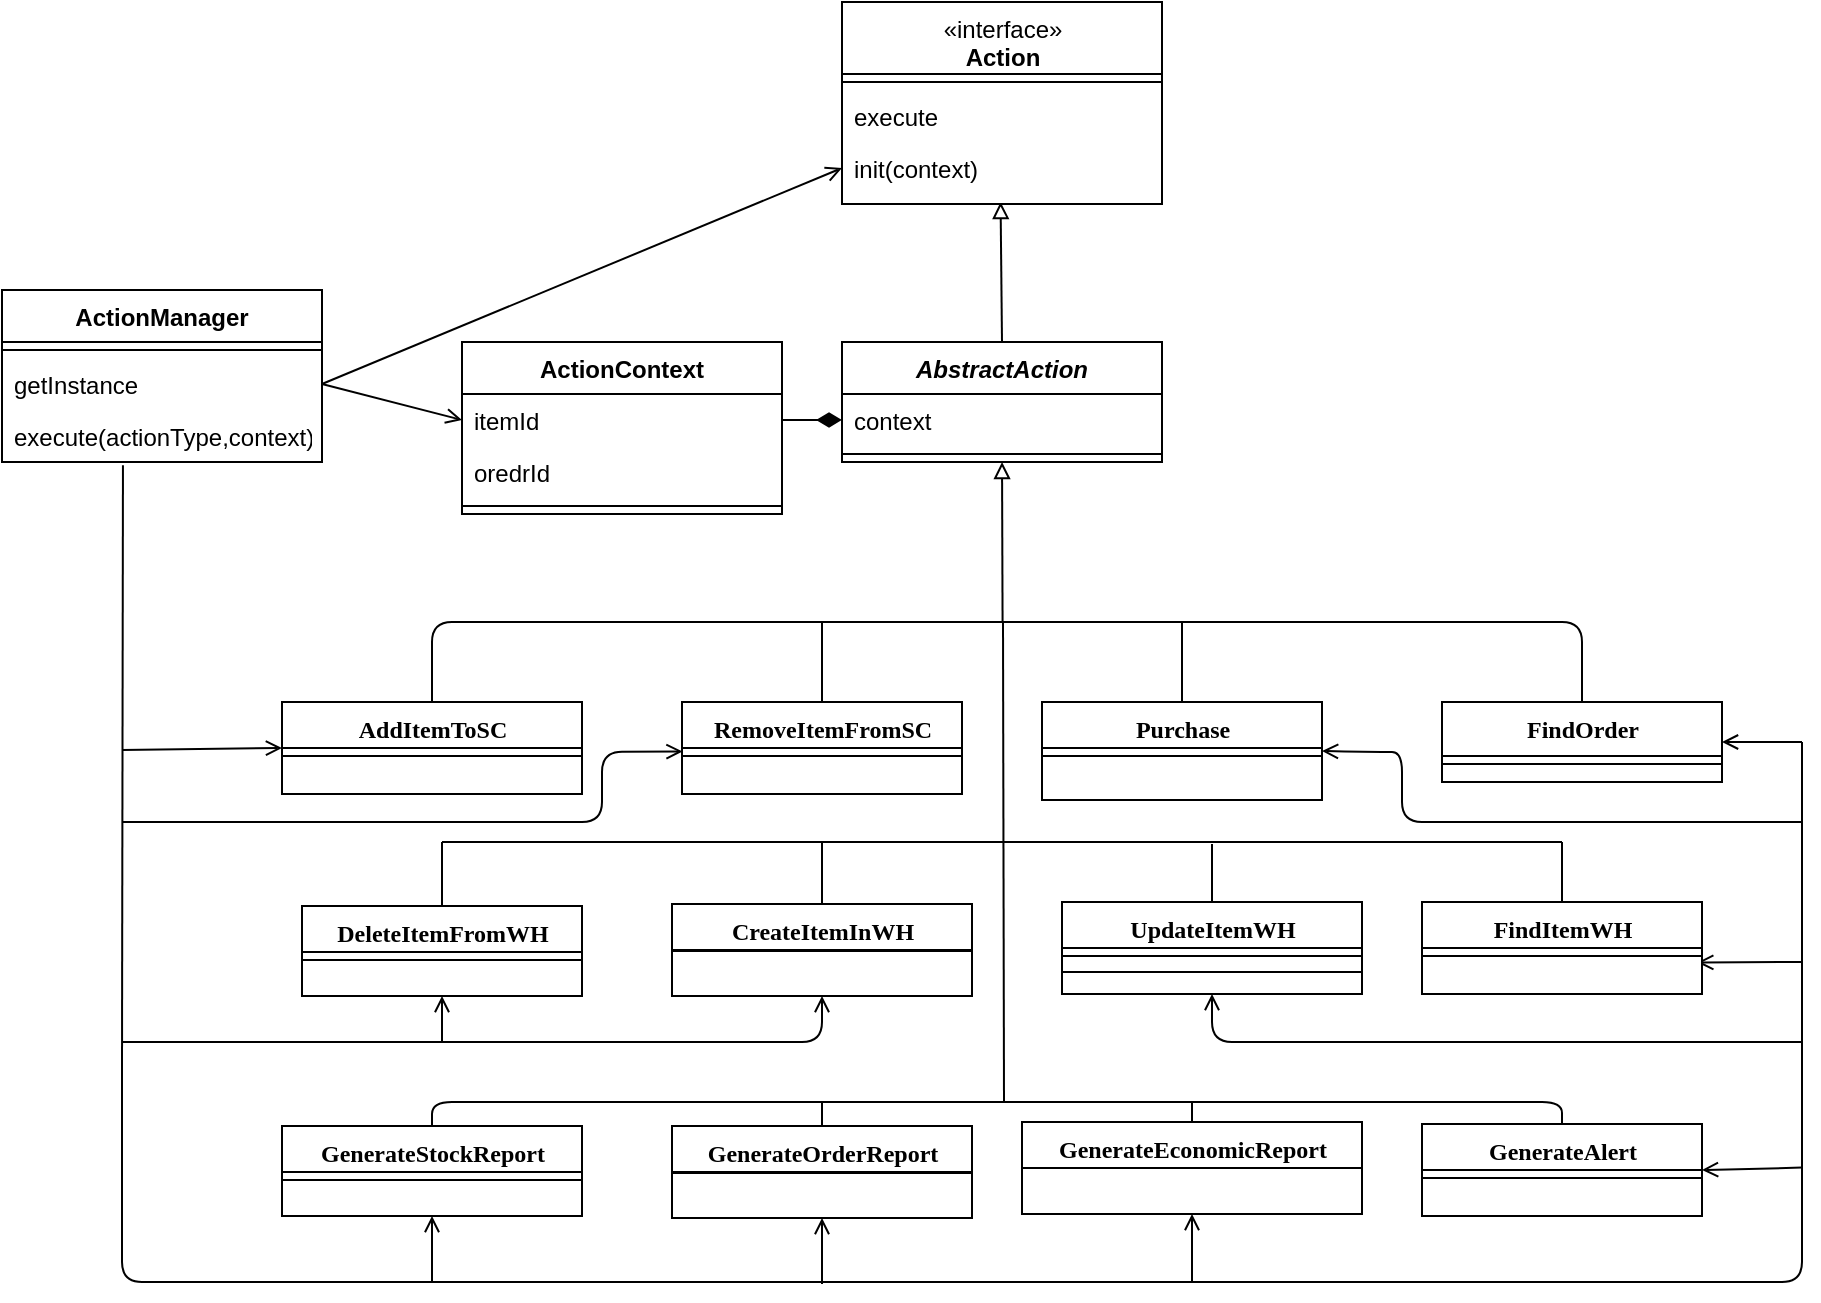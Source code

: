 <mxfile version="12.9.14" type="device" pages="2"><diagram name="Page-1" id="9f46799a-70d6-7492-0946-bef42562c5a5"><mxGraphModel dx="1894" dy="1304" grid="1" gridSize="10" guides="1" tooltips="1" connect="1" arrows="0" fold="1" page="1" pageScale="1" pageWidth="1100" pageHeight="850" background="#ffffff" math="0" shadow="0"><root><mxCell id="0"/><mxCell id="1" parent="0"/><mxCell id="6SsCdcQATYRQVDoJLB-p-6" value="" style="endArrow=none;html=1;entryX=0.5;entryY=0;entryDx=0;entryDy=0;exitX=0.5;exitY=0;exitDx=0;exitDy=0;" parent="1" source="8XRSZaMPjxORYeHBTmkW-26" target="8XRSZaMPjxORYeHBTmkW-97" edge="1"><mxGeometry width="50" height="50" relative="1" as="geometry"><mxPoint x="-780" y="350" as="sourcePoint"/><mxPoint x="-190" y="350" as="targetPoint"/><Array as="points"><mxPoint x="-765" y="350"/><mxPoint x="-600" y="350"/><mxPoint x="-440" y="350"/><mxPoint x="-390" y="350"/><mxPoint x="-190" y="350"/></Array></mxGeometry></mxCell><mxCell id="6SsCdcQATYRQVDoJLB-p-7" value="" style="endArrow=none;html=1;exitX=0.5;exitY=0;exitDx=0;exitDy=0;" parent="1" source="8XRSZaMPjxORYeHBTmkW-20" edge="1"><mxGeometry width="50" height="50" relative="1" as="geometry"><mxPoint x="-580" y="450" as="sourcePoint"/><mxPoint x="-570" y="350" as="targetPoint"/></mxGeometry></mxCell><mxCell id="6SsCdcQATYRQVDoJLB-p-8" value="" style="endArrow=none;html=1;exitX=0.5;exitY=0;exitDx=0;exitDy=0;" parent="1" source="8XRSZaMPjxORYeHBTmkW-82" edge="1"><mxGeometry width="50" height="50" relative="1" as="geometry"><mxPoint x="-390.71" y="450" as="sourcePoint"/><mxPoint x="-390" y="350" as="targetPoint"/><Array as="points"/></mxGeometry></mxCell><mxCell id="6SsCdcQATYRQVDoJLB-p-11" value="" style="endArrow=none;html=1;" parent="1" edge="1"><mxGeometry width="50" height="50" relative="1" as="geometry"><mxPoint x="-479" y="590" as="sourcePoint"/><mxPoint x="-479.5" y="350" as="targetPoint"/></mxGeometry></mxCell><mxCell id="6SsCdcQATYRQVDoJLB-p-13" value="" style="endArrow=none;html=1;exitX=0.5;exitY=0;exitDx=0;exitDy=0;" parent="1" source="oH1qxfDjHa5iA9sw3n_K-44" edge="1"><mxGeometry width="50" height="50" relative="1" as="geometry"><mxPoint x="-190" y="489" as="sourcePoint"/><mxPoint x="-200" y="460" as="targetPoint"/></mxGeometry></mxCell><mxCell id="6SsCdcQATYRQVDoJLB-p-21" value="" style="endArrow=none;html=1;startArrow=block;startFill=0;entryX=0.5;entryY=0;entryDx=0;entryDy=0;" parent="1" target="6SsCdcQATYRQVDoJLB-p-16" edge="1"><mxGeometry width="50" height="50" relative="1" as="geometry"><mxPoint x="-480.71" y="140" as="sourcePoint"/><mxPoint x="-480.71" y="210" as="targetPoint"/></mxGeometry></mxCell><mxCell id="6SsCdcQATYRQVDoJLB-p-25" value="" style="endArrow=none;html=1;startArrow=open;startFill=0;exitX=0.983;exitY=0.9;exitDx=0;exitDy=0;exitPerimeter=0;" parent="1" source="oH1qxfDjHa5iA9sw3n_K-47" edge="1"><mxGeometry width="50" height="50" relative="1" as="geometry"><mxPoint x="-130" y="520" as="sourcePoint"/><mxPoint x="-80" y="520" as="targetPoint"/></mxGeometry></mxCell><mxCell id="6SsCdcQATYRQVDoJLB-p-26" value="" style="endArrow=none;html=1;" parent="1" edge="1"><mxGeometry width="50" height="50" relative="1" as="geometry"><mxPoint x="-80" y="520" as="sourcePoint"/><mxPoint x="-80" y="410" as="targetPoint"/></mxGeometry></mxCell><mxCell id="6SsCdcQATYRQVDoJLB-p-29" value="" style="endArrow=none;html=1;startArrow=open;startFill=0;exitX=1;exitY=0.5;exitDx=0;exitDy=0;" parent="1" source="8XRSZaMPjxORYeHBTmkW-97" edge="1"><mxGeometry width="50" height="50" relative="1" as="geometry"><mxPoint x="-110" y="410" as="sourcePoint"/><mxPoint x="-80" y="410" as="targetPoint"/></mxGeometry></mxCell><mxCell id="6SsCdcQATYRQVDoJLB-p-30" value="" style="endArrow=none;html=1;" parent="1" edge="1"><mxGeometry width="50" height="50" relative="1" as="geometry"><mxPoint x="-80" y="570" as="sourcePoint"/><mxPoint x="-80" y="520" as="targetPoint"/></mxGeometry></mxCell><mxCell id="79IlTkPWadyi316ccQqz-1" value="" style="endArrow=none;html=1;startArrow=block;startFill=0;" parent="1" source="6SsCdcQATYRQVDoJLB-p-18" edge="1"><mxGeometry width="50" height="50" relative="1" as="geometry"><mxPoint x="-479.71" y="270" as="sourcePoint"/><mxPoint x="-479.71" y="350" as="targetPoint"/></mxGeometry></mxCell><mxCell id="79IlTkPWadyi316ccQqz-3" value="" style="endArrow=none;html=1;exitX=0.5;exitY=0;exitDx=0;exitDy=0;" parent="1" source="oH1qxfDjHa5iA9sw3n_K-32" edge="1"><mxGeometry width="50" height="50" relative="1" as="geometry"><mxPoint x="-570" y="489" as="sourcePoint"/><mxPoint x="-570" y="460" as="targetPoint"/></mxGeometry></mxCell><mxCell id="79IlTkPWadyi316ccQqz-4" value="" style="endArrow=none;html=1;exitX=0.5;exitY=0;exitDx=0;exitDy=0;" parent="1" source="78961159f06e98e8-108" edge="1"><mxGeometry width="50" height="50" relative="1" as="geometry"><mxPoint x="-380" y="490" as="sourcePoint"/><mxPoint x="-375" y="461" as="targetPoint"/></mxGeometry></mxCell><mxCell id="7jNeyew9Upji27zQg-Ul-12" value="" style="endArrow=none;html=1;startArrow=diamondThin;startFill=1;exitX=0;exitY=0.5;exitDx=0;exitDy=0;entryX=1;entryY=0.5;entryDx=0;entryDy=0;startSize=10;" parent="1" source="irOIqSQr8pKNM8J3UVL4-2" target="7jNeyew9Upji27zQg-Ul-5" edge="1"><mxGeometry width="50" height="50" relative="1" as="geometry"><mxPoint x="-400" y="241" as="sourcePoint"/><mxPoint x="-301" y="249" as="targetPoint"/></mxGeometry></mxCell><mxCell id="7jNeyew9Upji27zQg-Ul-14" value="" style="endArrow=open;html=1;entryX=0;entryY=0.5;entryDx=0;entryDy=0;exitX=1;exitY=0.5;exitDx=0;exitDy=0;endFill=0;" parent="1" source="L3mgFYW9dp7m2b2QhR8F-6" target="7jNeyew9Upji27zQg-Ul-3" edge="1"><mxGeometry width="50" height="50" relative="1" as="geometry"><mxPoint x="-820" y="223" as="sourcePoint"/><mxPoint x="-729" y="170" as="targetPoint"/></mxGeometry></mxCell><mxCell id="7jNeyew9Upji27zQg-Ul-16" value="" style="endArrow=open;html=1;entryX=0;entryY=0.5;entryDx=0;entryDy=0;exitX=1;exitY=0.5;exitDx=0;exitDy=0;endFill=0;" parent="1" source="L3mgFYW9dp7m2b2QhR8F-6" target="7jNeyew9Upji27zQg-Ul-5" edge="1"><mxGeometry width="50" height="50" relative="1" as="geometry"><mxPoint x="-780" y="240" as="sourcePoint"/><mxPoint x="-730" y="190" as="targetPoint"/></mxGeometry></mxCell><mxCell id="6SsCdcQATYRQVDoJLB-p-43" value="" style="endArrow=none;html=1;startArrow=open;startFill=0;exitX=0;exitY=0.5;exitDx=0;exitDy=0;" parent="1" source="8XRSZaMPjxORYeHBTmkW-26" edge="1"><mxGeometry width="50" height="50" relative="1" as="geometry"><mxPoint x="-840" y="414" as="sourcePoint"/><mxPoint x="-920" y="414" as="targetPoint"/></mxGeometry></mxCell><mxCell id="6SsCdcQATYRQVDoJLB-p-15" value="" style="endArrow=none;html=1;" parent="1" edge="1"><mxGeometry width="50" height="50" relative="1" as="geometry"><mxPoint x="-760" y="460" as="sourcePoint"/><mxPoint x="-480" y="460" as="targetPoint"/></mxGeometry></mxCell><mxCell id="X7Blcdf2spW8aGpmiEcW-1" value="" style="endArrow=none;html=1;" parent="1" target="oH1qxfDjHa5iA9sw3n_K-38" edge="1"><mxGeometry width="50" height="50" relative="1" as="geometry"><mxPoint x="-760" y="460" as="sourcePoint"/><mxPoint x="-510" y="370" as="targetPoint"/></mxGeometry></mxCell><mxCell id="Ddbb8KTykCiLDIqCW6-9-4" value="" style="endArrow=none;html=1;startArrow=open;startFill=0;exitX=0.5;exitY=1;exitDx=0;exitDy=0;" parent="1" source="Ddbb8KTykCiLDIqCW6-9-11" edge="1"><mxGeometry width="50" height="50" relative="1" as="geometry"><mxPoint x="-380" y="646" as="sourcePoint"/><mxPoint x="-385" y="680" as="targetPoint"/></mxGeometry></mxCell><mxCell id="Ddbb8KTykCiLDIqCW6-9-5" value="" style="endArrow=none;html=1;startArrow=open;startFill=0;exitX=0.5;exitY=1;exitDx=0;exitDy=0;" parent="1" source="Ddbb8KTykCiLDIqCW6-9-13" edge="1"><mxGeometry width="50" height="50" relative="1" as="geometry"><mxPoint x="-760" y="646" as="sourcePoint"/><mxPoint x="-765" y="680" as="targetPoint"/></mxGeometry></mxCell><mxCell id="Ddbb8KTykCiLDIqCW6-9-6" value="" style="endArrow=none;html=1;startArrow=open;startFill=0;exitX=0.5;exitY=1;exitDx=0;exitDy=0;" parent="1" source="Ddbb8KTykCiLDIqCW6-9-9" edge="1"><mxGeometry width="50" height="50" relative="1" as="geometry"><mxPoint x="-560.0" y="647" as="sourcePoint"/><mxPoint x="-570" y="681" as="targetPoint"/></mxGeometry></mxCell><mxCell id="Ddbb8KTykCiLDIqCW6-9-18" value="" style="endArrow=none;html=1;" parent="1" edge="1"><mxGeometry width="50" height="50" relative="1" as="geometry"><mxPoint x="-920" y="570" as="sourcePoint"/><mxPoint x="-80" y="570" as="targetPoint"/><Array as="points"><mxPoint x="-920" y="680"/><mxPoint x="-80" y="680"/></Array></mxGeometry></mxCell><mxCell id="Ddbb8KTykCiLDIqCW6-9-19" value="" style="endArrow=none;html=1;startArrow=open;startFill=0;exitX=1;exitY=0.5;exitDx=0;exitDy=0;" parent="1" source="Ddbb8KTykCiLDIqCW6-9-7" edge="1"><mxGeometry width="50" height="50" relative="1" as="geometry"><mxPoint x="-130.0" y="622.5" as="sourcePoint"/><mxPoint x="-80" y="622.8" as="targetPoint"/></mxGeometry></mxCell><mxCell id="Ddbb8KTykCiLDIqCW6-9-20" value="" style="endArrow=none;html=1;entryX=0.5;entryY=0;entryDx=0;entryDy=0;exitX=0.5;exitY=0;exitDx=0;exitDy=0;" parent="1" source="Ddbb8KTykCiLDIqCW6-9-13" target="Ddbb8KTykCiLDIqCW6-9-7" edge="1"><mxGeometry width="50" height="50" relative="1" as="geometry"><mxPoint x="-550" y="520" as="sourcePoint"/><mxPoint x="-500" y="470" as="targetPoint"/><Array as="points"><mxPoint x="-765" y="590"/><mxPoint x="-480" y="590"/><mxPoint x="-200" y="590"/></Array></mxGeometry></mxCell><mxCell id="Ddbb8KTykCiLDIqCW6-9-21" value="" style="endArrow=none;html=1;exitX=0.5;exitY=0;exitDx=0;exitDy=0;" parent="1" source="Ddbb8KTykCiLDIqCW6-9-9" edge="1"><mxGeometry width="50" height="50" relative="1" as="geometry"><mxPoint x="-570" y="602" as="sourcePoint"/><mxPoint x="-570" y="590" as="targetPoint"/></mxGeometry></mxCell><mxCell id="Ddbb8KTykCiLDIqCW6-9-22" value="" style="endArrow=none;html=1;exitX=0.5;exitY=0;exitDx=0;exitDy=0;" parent="1" source="Ddbb8KTykCiLDIqCW6-9-11" edge="1"><mxGeometry width="50" height="50" relative="1" as="geometry"><mxPoint x="-390.12" y="582" as="sourcePoint"/><mxPoint x="-385" y="590" as="targetPoint"/></mxGeometry></mxCell><mxCell id="78961159f06e98e8-43" value="&lt;span style=&quot;font-family: helvetica; font-weight: 400;&quot;&gt;«interface»&lt;/span&gt;&lt;br style=&quot;font-family: helvetica; font-weight: 400;&quot;&gt;&lt;div style=&quot;&quot;&gt;&lt;span&gt;&lt;font face=&quot;Helvetica&quot;&gt;Action&lt;/font&gt;&lt;/span&gt;&lt;/div&gt;" style="swimlane;html=1;fontStyle=1;align=center;verticalAlign=top;childLayout=stackLayout;horizontal=1;startSize=36;horizontalStack=0;resizeParent=1;resizeLast=0;collapsible=1;marginBottom=0;swimlaneFillColor=#ffffff;rounded=0;shadow=0;comic=0;labelBackgroundColor=none;strokeWidth=1;fillColor=none;fontFamily=Verdana;fontSize=12" parent="1" vertex="1"><mxGeometry x="-560" y="40" width="160" height="101" as="geometry"/></mxCell><mxCell id="78961159f06e98e8-51" value="" style="line;html=1;strokeWidth=1;fillColor=none;align=left;verticalAlign=middle;spacingTop=-1;spacingLeft=3;spacingRight=3;rotatable=0;labelPosition=right;points=[];portConstraint=eastwest;" parent="78961159f06e98e8-43" vertex="1"><mxGeometry y="36" width="160" height="8" as="geometry"/></mxCell><mxCell id="78961159f06e98e8-53" value="execute" style="text;html=1;strokeColor=none;fillColor=none;align=left;verticalAlign=top;spacingLeft=4;spacingRight=4;whiteSpace=wrap;overflow=hidden;rotatable=0;points=[[0,0.5],[1,0.5]];portConstraint=eastwest;" parent="78961159f06e98e8-43" vertex="1"><mxGeometry y="44" width="160" height="26" as="geometry"/></mxCell><mxCell id="7jNeyew9Upji27zQg-Ul-3" value="init(context)" style="text;html=1;strokeColor=none;fillColor=none;align=left;verticalAlign=top;spacingLeft=4;spacingRight=4;whiteSpace=wrap;overflow=hidden;rotatable=0;points=[[0,0.5],[1,0.5]];portConstraint=eastwest;" parent="78961159f06e98e8-43" vertex="1"><mxGeometry y="70" width="160" height="26" as="geometry"/></mxCell><mxCell id="L3mgFYW9dp7m2b2QhR8F-7" value="ActionManager" style="swimlane;fontStyle=1;align=center;verticalAlign=top;childLayout=stackLayout;horizontal=1;startSize=26;horizontalStack=0;resizeParent=1;resizeParentMax=0;resizeLast=0;collapsible=1;marginBottom=0;fillColor=none;" parent="1" vertex="1"><mxGeometry x="-980" y="184" width="160" height="86" as="geometry"/></mxCell><mxCell id="L3mgFYW9dp7m2b2QhR8F-9" value="" style="line;strokeWidth=1;fillColor=none;align=left;verticalAlign=middle;spacingTop=-1;spacingLeft=3;spacingRight=3;rotatable=0;labelPosition=right;points=[];portConstraint=eastwest;" parent="L3mgFYW9dp7m2b2QhR8F-7" vertex="1"><mxGeometry y="26" width="160" height="8" as="geometry"/></mxCell><mxCell id="L3mgFYW9dp7m2b2QhR8F-6" value="getInstance" style="text;strokeColor=none;fillColor=none;align=left;verticalAlign=top;spacingLeft=4;spacingRight=4;overflow=hidden;rotatable=0;points=[[0,0.5],[1,0.5]];portConstraint=eastwest;" parent="L3mgFYW9dp7m2b2QhR8F-7" vertex="1"><mxGeometry y="34" width="160" height="26" as="geometry"/></mxCell><mxCell id="L3mgFYW9dp7m2b2QhR8F-14" value="execute(actionType,context)" style="text;strokeColor=none;fillColor=none;align=left;verticalAlign=top;spacingLeft=4;spacingRight=4;overflow=hidden;rotatable=0;points=[[0,0.5],[1,0.5]];portConstraint=eastwest;" parent="L3mgFYW9dp7m2b2QhR8F-7" vertex="1"><mxGeometry y="60" width="160" height="26" as="geometry"/></mxCell><mxCell id="6SsCdcQATYRQVDoJLB-p-16" value="AbstractAction" style="swimlane;fontStyle=3;align=center;verticalAlign=top;childLayout=stackLayout;horizontal=1;startSize=26;horizontalStack=0;resizeParent=1;resizeParentMax=0;resizeLast=0;collapsible=1;marginBottom=0;fillColor=none;" parent="1" vertex="1"><mxGeometry x="-560" y="210" width="160" height="60" as="geometry"/></mxCell><mxCell id="irOIqSQr8pKNM8J3UVL4-2" value="context" style="text;html=1;strokeColor=none;fillColor=none;align=left;verticalAlign=top;spacingLeft=4;spacingRight=4;whiteSpace=wrap;overflow=hidden;rotatable=0;points=[[0,0.5],[1,0.5]];portConstraint=eastwest;" parent="6SsCdcQATYRQVDoJLB-p-16" vertex="1"><mxGeometry y="26" width="160" height="26" as="geometry"/></mxCell><mxCell id="6SsCdcQATYRQVDoJLB-p-18" value="" style="line;strokeWidth=1;fillColor=none;align=left;verticalAlign=middle;spacingTop=-1;spacingLeft=3;spacingRight=3;rotatable=0;labelPosition=right;points=[];portConstraint=eastwest;" parent="6SsCdcQATYRQVDoJLB-p-16" vertex="1"><mxGeometry y="52" width="160" height="8" as="geometry"/></mxCell><mxCell id="7jNeyew9Upji27zQg-Ul-4" value="ActionContext" style="swimlane;fontStyle=1;align=center;verticalAlign=top;childLayout=stackLayout;horizontal=1;startSize=26;horizontalStack=0;resizeParent=1;resizeParentMax=0;resizeLast=0;collapsible=1;marginBottom=0;fillColor=none;" parent="1" vertex="1"><mxGeometry x="-750" y="210" width="160" height="86" as="geometry"/></mxCell><mxCell id="7jNeyew9Upji27zQg-Ul-5" value="itemId" style="text;strokeColor=none;fillColor=none;align=left;verticalAlign=top;spacingLeft=4;spacingRight=4;overflow=hidden;rotatable=0;points=[[0,0.5],[1,0.5]];portConstraint=eastwest;" parent="7jNeyew9Upji27zQg-Ul-4" vertex="1"><mxGeometry y="26" width="160" height="26" as="geometry"/></mxCell><mxCell id="7jNeyew9Upji27zQg-Ul-11" value="oredrId" style="text;strokeColor=none;fillColor=none;align=left;verticalAlign=top;spacingLeft=4;spacingRight=4;overflow=hidden;rotatable=0;points=[[0,0.5],[1,0.5]];portConstraint=eastwest;" parent="7jNeyew9Upji27zQg-Ul-4" vertex="1"><mxGeometry y="52" width="160" height="26" as="geometry"/></mxCell><mxCell id="7jNeyew9Upji27zQg-Ul-6" value="" style="line;strokeWidth=1;fillColor=none;align=left;verticalAlign=middle;spacingTop=-1;spacingLeft=3;spacingRight=3;rotatable=0;labelPosition=right;points=[];portConstraint=eastwest;" parent="7jNeyew9Upji27zQg-Ul-4" vertex="1"><mxGeometry y="78" width="160" height="8" as="geometry"/></mxCell><mxCell id="8XRSZaMPjxORYeHBTmkW-26" value="AddItemToSC" style="swimlane;html=1;fontStyle=1;align=center;verticalAlign=top;childLayout=stackLayout;horizontal=1;startSize=23;horizontalStack=0;resizeParent=1;resizeLast=0;collapsible=1;marginBottom=0;swimlaneFillColor=#ffffff;rounded=0;shadow=0;comic=0;labelBackgroundColor=none;strokeWidth=1;fillColor=none;fontFamily=Verdana;fontSize=12" parent="1" vertex="1"><mxGeometry x="-840" y="390" width="150" height="46" as="geometry"/></mxCell><mxCell id="8XRSZaMPjxORYeHBTmkW-29" value="" style="line;html=1;strokeWidth=1;fillColor=none;align=left;verticalAlign=middle;spacingTop=-1;spacingLeft=3;spacingRight=3;rotatable=0;labelPosition=right;points=[];portConstraint=eastwest;" parent="8XRSZaMPjxORYeHBTmkW-26" vertex="1"><mxGeometry y="23" width="150" height="8" as="geometry"/></mxCell><mxCell id="8XRSZaMPjxORYeHBTmkW-20" value="RemoveItemFromSC" style="swimlane;html=1;fontStyle=1;align=center;verticalAlign=top;childLayout=stackLayout;horizontal=1;startSize=23;horizontalStack=0;resizeParent=1;resizeLast=0;collapsible=1;marginBottom=0;swimlaneFillColor=#ffffff;rounded=0;shadow=0;comic=0;labelBackgroundColor=none;strokeWidth=1;fillColor=none;fontFamily=Verdana;fontSize=12" parent="1" vertex="1"><mxGeometry x="-640" y="390" width="140" height="46" as="geometry"/></mxCell><mxCell id="8XRSZaMPjxORYeHBTmkW-23" value="" style="line;html=1;strokeWidth=1;fillColor=none;align=left;verticalAlign=middle;spacingTop=-1;spacingLeft=3;spacingRight=3;rotatable=0;labelPosition=right;points=[];portConstraint=eastwest;" parent="8XRSZaMPjxORYeHBTmkW-20" vertex="1"><mxGeometry y="23" width="140" height="8" as="geometry"/></mxCell><mxCell id="6SsCdcQATYRQVDoJLB-p-45" value="" style="endArrow=none;html=1;startArrow=open;startFill=0;exitX=0.002;exitY=0.214;exitDx=0;exitDy=0;exitPerimeter=0;" parent="8XRSZaMPjxORYeHBTmkW-20" source="8XRSZaMPjxORYeHBTmkW-23" edge="1"><mxGeometry width="50" height="50" relative="1" as="geometry"><mxPoint x="10" y="10" as="sourcePoint"/><mxPoint x="-280" y="60" as="targetPoint"/><Array as="points"><mxPoint x="-40" y="25"/><mxPoint x="-40" y="60"/></Array></mxGeometry></mxCell><mxCell id="8XRSZaMPjxORYeHBTmkW-82" value="Purchase" style="swimlane;html=1;fontStyle=1;align=center;verticalAlign=top;childLayout=stackLayout;horizontal=1;startSize=23;horizontalStack=0;resizeParent=1;resizeLast=0;collapsible=1;marginBottom=0;swimlaneFillColor=#ffffff;rounded=0;shadow=0;comic=0;labelBackgroundColor=none;strokeWidth=1;fillColor=none;fontFamily=Verdana;fontSize=12" parent="1" vertex="1"><mxGeometry x="-460" y="390" width="140" height="49" as="geometry"><mxRectangle x="-500" y="540" width="90" height="23" as="alternateBounds"/></mxGeometry></mxCell><mxCell id="8XRSZaMPjxORYeHBTmkW-85" value="" style="line;html=1;strokeWidth=1;fillColor=none;align=left;verticalAlign=middle;spacingTop=-1;spacingLeft=3;spacingRight=3;rotatable=0;labelPosition=right;points=[];portConstraint=eastwest;" parent="8XRSZaMPjxORYeHBTmkW-82" vertex="1"><mxGeometry y="23" width="140" height="8" as="geometry"/></mxCell><mxCell id="6SsCdcQATYRQVDoJLB-p-12" value="" style="endArrow=none;html=1;" parent="8XRSZaMPjxORYeHBTmkW-82" edge="1"><mxGeometry width="50" height="50" relative="1" as="geometry"><mxPoint x="-20" y="70" as="sourcePoint"/><mxPoint x="260" y="70" as="targetPoint"/></mxGeometry></mxCell><mxCell id="6SsCdcQATYRQVDoJLB-p-47" value="" style="endArrow=none;html=1;startArrow=open;startFill=0;exitX=1;exitY=0.5;exitDx=0;exitDy=0;" parent="8XRSZaMPjxORYeHBTmkW-82" source="8XRSZaMPjxORYeHBTmkW-82" edge="1"><mxGeometry width="50" height="50" relative="1" as="geometry"><mxPoint x="110" y="110" as="sourcePoint"/><mxPoint x="380" y="60" as="targetPoint"/><Array as="points"><mxPoint x="160" y="25"/><mxPoint x="180" y="25"/><mxPoint x="180" y="60"/></Array></mxGeometry></mxCell><mxCell id="oH1qxfDjHa5iA9sw3n_K-44" value="FindItemWH" style="swimlane;html=1;fontStyle=1;align=center;verticalAlign=top;childLayout=stackLayout;horizontal=1;startSize=23;horizontalStack=0;resizeParent=1;resizeLast=0;collapsible=1;marginBottom=0;swimlaneFillColor=#ffffff;rounded=0;shadow=0;comic=0;labelBackgroundColor=none;strokeWidth=1;fillColor=none;fontFamily=Verdana;fontSize=12" parent="1" vertex="1"><mxGeometry x="-270" y="490" width="140" height="46" as="geometry"/></mxCell><mxCell id="oH1qxfDjHa5iA9sw3n_K-47" value="" style="line;html=1;strokeWidth=1;fillColor=none;align=left;verticalAlign=middle;spacingTop=-1;spacingLeft=3;spacingRight=3;rotatable=0;labelPosition=right;points=[];portConstraint=eastwest;" parent="oH1qxfDjHa5iA9sw3n_K-44" vertex="1"><mxGeometry y="23" width="140" height="8" as="geometry"/></mxCell><mxCell id="8XRSZaMPjxORYeHBTmkW-97" value="FindOrder" style="swimlane;html=1;fontStyle=1;align=center;verticalAlign=top;childLayout=stackLayout;horizontal=1;startSize=27;horizontalStack=0;resizeParent=1;resizeLast=0;collapsible=1;marginBottom=0;swimlaneFillColor=#ffffff;rounded=0;shadow=0;comic=0;labelBackgroundColor=none;strokeWidth=1;fillColor=none;fontFamily=Verdana;fontSize=12" parent="1" vertex="1"><mxGeometry x="-260" y="390" width="140" height="40" as="geometry"/></mxCell><mxCell id="8XRSZaMPjxORYeHBTmkW-100" value="" style="line;html=1;strokeWidth=1;fillColor=none;align=left;verticalAlign=middle;spacingTop=-1;spacingLeft=3;spacingRight=3;rotatable=0;labelPosition=right;points=[];portConstraint=eastwest;" parent="8XRSZaMPjxORYeHBTmkW-97" vertex="1"><mxGeometry y="27" width="140" height="8" as="geometry"/></mxCell><mxCell id="oH1qxfDjHa5iA9sw3n_K-32" value="CreateItemInWH" style="swimlane;html=1;fontStyle=1;align=center;verticalAlign=top;childLayout=stackLayout;horizontal=1;startSize=23;horizontalStack=0;resizeParent=1;resizeLast=0;collapsible=1;marginBottom=0;swimlaneFillColor=#ffffff;rounded=0;shadow=0;comic=0;labelBackgroundColor=none;strokeWidth=1;fillColor=none;fontFamily=Verdana;fontSize=12" parent="1" vertex="1"><mxGeometry x="-645" y="491" width="150" height="46" as="geometry"/></mxCell><mxCell id="oH1qxfDjHa5iA9sw3n_K-35" value="" style="line;html=1;strokeWidth=1;fillColor=none;align=left;verticalAlign=middle;spacingTop=-1;spacingLeft=3;spacingRight=3;rotatable=0;labelPosition=right;points=[];portConstraint=eastwest;" parent="oH1qxfDjHa5iA9sw3n_K-32" vertex="1"><mxGeometry y="23" width="150" height="1" as="geometry"/></mxCell><mxCell id="78961159f06e98e8-108" value="UpdateItemWH" style="swimlane;html=1;fontStyle=1;align=center;verticalAlign=top;childLayout=stackLayout;horizontal=1;startSize=23;horizontalStack=0;resizeParent=1;resizeLast=0;collapsible=1;marginBottom=0;swimlaneFillColor=#ffffff;rounded=0;shadow=0;comic=0;labelBackgroundColor=none;strokeWidth=1;fillColor=none;fontFamily=Verdana;fontSize=12" parent="1" vertex="1"><mxGeometry x="-450" y="490" width="150" height="46" as="geometry"/></mxCell><mxCell id="Ddbb8KTykCiLDIqCW6-9-12" value="" style="line;html=1;strokeWidth=1;fillColor=none;align=left;verticalAlign=middle;spacingTop=-1;spacingLeft=3;spacingRight=3;rotatable=0;labelPosition=right;points=[];portConstraint=eastwest;" parent="78961159f06e98e8-108" vertex="1"><mxGeometry y="23" width="150" height="8" as="geometry"/></mxCell><mxCell id="78961159f06e98e8-116" value="" style="line;html=1;strokeWidth=1;fillColor=none;align=left;verticalAlign=middle;spacingTop=-1;spacingLeft=3;spacingRight=3;rotatable=0;labelPosition=right;points=[];portConstraint=eastwest;" parent="78961159f06e98e8-108" vertex="1"><mxGeometry y="31" width="150" height="8" as="geometry"/></mxCell><mxCell id="oH1qxfDjHa5iA9sw3n_K-38" value="DeleteItemFromWH" style="swimlane;html=1;fontStyle=1;align=center;verticalAlign=top;childLayout=stackLayout;horizontal=1;startSize=23;horizontalStack=0;resizeParent=1;resizeLast=0;collapsible=1;marginBottom=0;swimlaneFillColor=#ffffff;rounded=0;shadow=0;comic=0;labelBackgroundColor=none;strokeWidth=1;fillColor=none;fontFamily=Verdana;fontSize=12" parent="1" vertex="1"><mxGeometry x="-830" y="492" width="140" height="45" as="geometry"/></mxCell><mxCell id="oH1qxfDjHa5iA9sw3n_K-41" value="" style="line;html=1;strokeWidth=1;fillColor=none;align=left;verticalAlign=middle;spacingTop=-1;spacingLeft=3;spacingRight=3;rotatable=0;labelPosition=right;points=[];portConstraint=eastwest;" parent="oH1qxfDjHa5iA9sw3n_K-38" vertex="1"><mxGeometry y="23" width="140" height="8" as="geometry"/></mxCell><mxCell id="L3mgFYW9dp7m2b2QhR8F-15" value="" style="endArrow=none;html=1;entryX=0.378;entryY=1.062;entryDx=0;entryDy=0;entryPerimeter=0;" parent="oH1qxfDjHa5iA9sw3n_K-38" target="L3mgFYW9dp7m2b2QhR8F-14" edge="1"><mxGeometry width="50" height="50" relative="1" as="geometry"><mxPoint x="-90" y="80" as="sourcePoint"/><mxPoint x="-40" y="-271.012" as="targetPoint"/></mxGeometry></mxCell><mxCell id="Ddbb8KTykCiLDIqCW6-9-9" value="GenerateOrderReport" style="swimlane;html=1;fontStyle=1;align=center;verticalAlign=top;childLayout=stackLayout;horizontal=1;startSize=23;horizontalStack=0;resizeParent=1;resizeLast=0;collapsible=1;marginBottom=0;swimlaneFillColor=#ffffff;rounded=0;shadow=0;comic=0;labelBackgroundColor=none;strokeWidth=1;fillColor=none;fontFamily=Verdana;fontSize=12" parent="1" vertex="1"><mxGeometry x="-645" y="602" width="150" height="46" as="geometry"/></mxCell><mxCell id="Ddbb8KTykCiLDIqCW6-9-10" value="" style="line;html=1;strokeWidth=1;fillColor=none;align=left;verticalAlign=middle;spacingTop=-1;spacingLeft=3;spacingRight=3;rotatable=0;labelPosition=right;points=[];portConstraint=eastwest;" parent="Ddbb8KTykCiLDIqCW6-9-9" vertex="1"><mxGeometry y="23" width="150" height="1" as="geometry"/></mxCell><mxCell id="Ddbb8KTykCiLDIqCW6-9-7" value="GenerateAlert" style="swimlane;html=1;fontStyle=1;align=center;verticalAlign=top;childLayout=stackLayout;horizontal=1;startSize=23;horizontalStack=0;resizeParent=1;resizeLast=0;collapsible=1;marginBottom=0;swimlaneFillColor=#ffffff;rounded=0;shadow=0;comic=0;labelBackgroundColor=none;strokeWidth=1;fillColor=none;fontFamily=Verdana;fontSize=12" parent="1" vertex="1"><mxGeometry x="-270" y="601" width="140" height="46" as="geometry"/></mxCell><mxCell id="Ddbb8KTykCiLDIqCW6-9-8" value="" style="line;html=1;strokeWidth=1;fillColor=none;align=left;verticalAlign=middle;spacingTop=-1;spacingLeft=3;spacingRight=3;rotatable=0;labelPosition=right;points=[];portConstraint=eastwest;" parent="Ddbb8KTykCiLDIqCW6-9-7" vertex="1"><mxGeometry y="23" width="140" height="8" as="geometry"/></mxCell><mxCell id="Ddbb8KTykCiLDIqCW6-9-13" value="GenerateStockReport" style="swimlane;html=1;fontStyle=1;align=center;verticalAlign=top;childLayout=stackLayout;horizontal=1;startSize=23;horizontalStack=0;resizeParent=1;resizeLast=0;collapsible=1;marginBottom=0;swimlaneFillColor=#ffffff;rounded=0;shadow=0;comic=0;labelBackgroundColor=none;strokeWidth=1;fillColor=none;fontFamily=Verdana;fontSize=12" parent="1" vertex="1"><mxGeometry x="-840" y="602" width="150" height="45" as="geometry"/></mxCell><mxCell id="Ddbb8KTykCiLDIqCW6-9-14" value="" style="line;html=1;strokeWidth=1;fillColor=none;align=left;verticalAlign=middle;spacingTop=-1;spacingLeft=3;spacingRight=3;rotatable=0;labelPosition=right;points=[];portConstraint=eastwest;" parent="Ddbb8KTykCiLDIqCW6-9-13" vertex="1"><mxGeometry y="23" width="150" height="8" as="geometry"/></mxCell><mxCell id="Ddbb8KTykCiLDIqCW6-9-11" value="GenerateEconomicReport" style="swimlane;html=1;fontStyle=1;align=center;verticalAlign=top;childLayout=stackLayout;horizontal=1;startSize=23;horizontalStack=0;resizeParent=1;resizeLast=0;collapsible=1;marginBottom=0;swimlaneFillColor=#ffffff;rounded=0;shadow=0;comic=0;labelBackgroundColor=none;strokeWidth=1;fillColor=none;fontFamily=Verdana;fontSize=12" parent="1" vertex="1"><mxGeometry x="-470" y="600" width="170" height="46" as="geometry"/></mxCell><mxCell id="Ddbb8KTykCiLDIqCW6-9-24" value="" style="endArrow=open;html=1;entryX=0.5;entryY=1;entryDx=0;entryDy=0;endFill=0;" parent="1" target="78961159f06e98e8-108" edge="1"><mxGeometry width="50" height="50" relative="1" as="geometry"><mxPoint x="-80" y="560" as="sourcePoint"/><mxPoint x="-300" y="460" as="targetPoint"/><Array as="points"><mxPoint x="-375" y="560"/></Array></mxGeometry></mxCell><mxCell id="Ddbb8KTykCiLDIqCW6-9-25" value="" style="endArrow=open;html=1;entryX=0.5;entryY=1;entryDx=0;entryDy=0;endFill=0;" parent="1" target="oH1qxfDjHa5iA9sw3n_K-32" edge="1"><mxGeometry width="50" height="50" relative="1" as="geometry"><mxPoint x="-920" y="560" as="sourcePoint"/><mxPoint x="-670" y="460" as="targetPoint"/><Array as="points"><mxPoint x="-570" y="560"/></Array></mxGeometry></mxCell><mxCell id="Ddbb8KTykCiLDIqCW6-9-26" value="" style="endArrow=open;html=1;entryX=0.5;entryY=1;entryDx=0;entryDy=0;endFill=0;" parent="1" target="oH1qxfDjHa5iA9sw3n_K-38" edge="1"><mxGeometry width="50" height="50" relative="1" as="geometry"><mxPoint x="-760" y="560" as="sourcePoint"/><mxPoint x="-800" y="551" as="targetPoint"/></mxGeometry></mxCell></root></mxGraphModel></diagram><diagram id="u-UgUgZc6QpoeoupsJTA" name="Page-2"><mxGraphModel dx="3520" dy="2826" grid="1" gridSize="10" guides="1" tooltips="1" connect="1" arrows="1" fold="1" page="1" pageScale="1" pageWidth="850" pageHeight="1100" math="0" shadow="0"><root><mxCell id="Z5US3ZbRqP4b219nnxc9-0"/><mxCell id="Z5US3ZbRqP4b219nnxc9-1" parent="Z5US3ZbRqP4b219nnxc9-0"/><mxCell id="9xAChf3xyllKk4dyN0Ah-3" value="" style="endArrow=diamondThin;html=1;entryX=0;entryY=0.5;entryDx=0;entryDy=0;endFill=0;startSize=15;endSize=15;exitX=1;exitY=0.5;exitDx=0;exitDy=0;" parent="Z5US3ZbRqP4b219nnxc9-1" source="Z5US3ZbRqP4b219nnxc9-13" target="Z5US3ZbRqP4b219nnxc9-24" edge="1"><mxGeometry width="50" height="50" relative="1" as="geometry"><mxPoint x="580" y="410" as="sourcePoint"/><mxPoint x="735" y="436" as="targetPoint"/></mxGeometry></mxCell><mxCell id="9xAChf3xyllKk4dyN0Ah-4" value="0..*" style="text;html=1;align=center;verticalAlign=middle;resizable=0;points=[];autosize=1;" parent="Z5US3ZbRqP4b219nnxc9-1" vertex="1"><mxGeometry x="200" y="370" width="30" height="20" as="geometry"/></mxCell><mxCell id="9xAChf3xyllKk4dyN0Ah-11" value="1" style="text;html=1;align=center;verticalAlign=middle;resizable=0;points=[];autosize=1;" parent="Z5US3ZbRqP4b219nnxc9-1" vertex="1"><mxGeometry x="280" y="50" width="20" height="20" as="geometry"/></mxCell><mxCell id="9xAChf3xyllKk4dyN0Ah-12" value="0..*" style="text;html=1;align=center;verticalAlign=middle;resizable=0;points=[];autosize=1;" parent="Z5US3ZbRqP4b219nnxc9-1" vertex="1"><mxGeometry x="200" y="50" width="30" height="20" as="geometry"/></mxCell><mxCell id="9xAChf3xyllKk4dyN0Ah-9" value="" style="endArrow=none;html=1;entryX=0;entryY=0.5;entryDx=0;entryDy=0;exitX=1;exitY=0.5;exitDx=0;exitDy=0;endFill=0;endSize=15;startArrow=diamondThin;startFill=0;startSize=15;" parent="Z5US3ZbRqP4b219nnxc9-1" source="tAnVbuHLVbwHHtCyerCu-60" target="Z5US3ZbRqP4b219nnxc9-29" edge="1"><mxGeometry width="50" height="50" relative="1" as="geometry"><mxPoint x="260" y="25" as="sourcePoint"/><mxPoint x="290" as="targetPoint"/><Array as="points"/></mxGeometry></mxCell><mxCell id="9xAChf3xyllKk4dyN0Ah-18" value="" style="endArrow=diamondThin;html=1;entryX=0;entryY=0.5;entryDx=0;entryDy=0;exitX=1;exitY=0.5;exitDx=0;exitDy=0;endFill=0;endSize=15;" parent="Z5US3ZbRqP4b219nnxc9-1" source="Z5US3ZbRqP4b219nnxc9-29" target="Z5US3ZbRqP4b219nnxc9-18" edge="1"><mxGeometry width="50" height="50" relative="1" as="geometry"><mxPoint x="480" y="85" as="sourcePoint"/><mxPoint x="590" y="85" as="targetPoint"/><Array as="points"/></mxGeometry></mxCell><mxCell id="9xAChf3xyllKk4dyN0Ah-21" value="0..*" style="text;html=1;align=center;verticalAlign=middle;resizable=0;points=[];autosize=1;" parent="Z5US3ZbRqP4b219nnxc9-1" vertex="1"><mxGeometry x="481" y="50" width="30" height="20" as="geometry"/></mxCell><mxCell id="9xAChf3xyllKk4dyN0Ah-22" value="1" style="text;html=1;align=center;verticalAlign=middle;resizable=0;points=[];autosize=1;" parent="Z5US3ZbRqP4b219nnxc9-1" vertex="1"><mxGeometry x="600" y="50" width="20" height="20" as="geometry"/></mxCell><mxCell id="9xAChf3xyllKk4dyN0Ah-26" value="1..*" style="text;html=1;align=center;verticalAlign=middle;resizable=0;points=[];autosize=1;" parent="Z5US3ZbRqP4b219nnxc9-1" vertex="1"><mxGeometry x="290" y="370" width="30" height="20" as="geometry"/></mxCell><mxCell id="9xAChf3xyllKk4dyN0Ah-25" value="" style="endArrow=diamondThin;html=1;endFill=0;endSize=15;startSize=6;exitX=0;exitY=0.5;exitDx=0;exitDy=0;entryX=1;entryY=0.5;entryDx=0;entryDy=0;" parent="Z5US3ZbRqP4b219nnxc9-1" target="Z5US3ZbRqP4b219nnxc9-10" edge="1" source="Z5US3ZbRqP4b219nnxc9-39"><mxGeometry width="50" height="50" relative="1" as="geometry"><mxPoint x="400" y="410" as="sourcePoint"/><mxPoint x="220" y="410" as="targetPoint"/><Array as="points"/></mxGeometry></mxCell><mxCell id="Z5US3ZbRqP4b219nnxc9-2" value="ItemsWH" style="swimlane;fontStyle=1;align=center;verticalAlign=top;childLayout=stackLayout;horizontal=1;startSize=22;horizontalStack=0;resizeParent=1;resizeParentMax=0;resizeLast=0;collapsible=1;marginBottom=0;" parent="Z5US3ZbRqP4b219nnxc9-1" vertex="1"><mxGeometry x="40" y="40" width="160" height="212" as="geometry"/></mxCell><mxCell id="tAnVbuHLVbwHHtCyerCu-60" value="itemsMap&lt;item,count&gt;" style="text;strokeColor=none;fillColor=none;align=left;verticalAlign=top;spacingLeft=4;spacingRight=4;overflow=hidden;rotatable=0;points=[[0,0.5],[1,0.5]];portConstraint=eastwest;" parent="Z5US3ZbRqP4b219nnxc9-2" vertex="1"><mxGeometry y="22" width="160" height="26" as="geometry"/></mxCell><mxCell id="Z5US3ZbRqP4b219nnxc9-4" value="" style="line;strokeWidth=1;fillColor=none;align=left;verticalAlign=middle;spacingTop=-1;spacingLeft=3;spacingRight=3;rotatable=0;labelPosition=right;points=[];portConstraint=eastwest;" parent="Z5US3ZbRqP4b219nnxc9-2" vertex="1"><mxGeometry y="48" width="160" height="8" as="geometry"/></mxCell><mxCell id="Z5US3ZbRqP4b219nnxc9-5" value="createItem(Item)" style="text;strokeColor=none;fillColor=none;align=left;verticalAlign=top;spacingLeft=4;spacingRight=4;overflow=hidden;rotatable=0;points=[[0,0.5],[1,0.5]];portConstraint=eastwest;" parent="Z5US3ZbRqP4b219nnxc9-2" vertex="1"><mxGeometry y="56" width="160" height="26" as="geometry"/></mxCell><mxCell id="Z5US3ZbRqP4b219nnxc9-6" value="deleteItem(Item)" style="text;strokeColor=none;fillColor=none;align=left;verticalAlign=top;spacingLeft=4;spacingRight=4;overflow=hidden;rotatable=0;points=[[0,0.5],[1,0.5]];portConstraint=eastwest;" parent="Z5US3ZbRqP4b219nnxc9-2" vertex="1"><mxGeometry y="82" width="160" height="26" as="geometry"/></mxCell><mxCell id="Z5US3ZbRqP4b219nnxc9-7" value="findItem(Item)" style="text;strokeColor=none;fillColor=none;align=left;verticalAlign=top;spacingLeft=4;spacingRight=4;overflow=hidden;rotatable=0;points=[[0,0.5],[1,0.5]];portConstraint=eastwest;" parent="Z5US3ZbRqP4b219nnxc9-2" vertex="1"><mxGeometry y="108" width="160" height="26" as="geometry"/></mxCell><mxCell id="Z5US3ZbRqP4b219nnxc9-8" value="updateItem(Item)" style="text;strokeColor=none;fillColor=none;align=left;verticalAlign=top;spacingLeft=4;spacingRight=4;overflow=hidden;rotatable=0;points=[[0,0.5],[1,0.5]];portConstraint=eastwest;" parent="Z5US3ZbRqP4b219nnxc9-2" vertex="1"><mxGeometry y="134" width="160" height="26" as="geometry"/></mxCell><mxCell id="GPbzlZMTw7npLXiaQdup-12" value="dropAllItems" style="text;strokeColor=none;fillColor=none;align=left;verticalAlign=top;spacingLeft=4;spacingRight=4;overflow=hidden;rotatable=0;points=[[0,0.5],[1,0.5]];portConstraint=eastwest;" parent="Z5US3ZbRqP4b219nnxc9-2" vertex="1"><mxGeometry y="160" width="160" height="26" as="geometry"/></mxCell><mxCell id="mZ5FlA-8XlAeReilAHQO-0" value="getItems" style="text;strokeColor=none;fillColor=none;align=left;verticalAlign=top;spacingLeft=4;spacingRight=4;overflow=hidden;rotatable=0;points=[[0,0.5],[1,0.5]];portConstraint=eastwest;" vertex="1" parent="Z5US3ZbRqP4b219nnxc9-2"><mxGeometry y="186" width="160" height="26" as="geometry"/></mxCell><mxCell id="Z5US3ZbRqP4b219nnxc9-17" value="ShoppingCart" style="swimlane;fontStyle=1;align=center;verticalAlign=top;childLayout=stackLayout;horizontal=1;startSize=22;horizontalStack=0;resizeParent=1;resizeParentMax=0;resizeLast=0;collapsible=1;marginBottom=0;" parent="Z5US3ZbRqP4b219nnxc9-1" vertex="1"><mxGeometry x="620" y="40" width="160" height="160" as="geometry"/></mxCell><mxCell id="Z5US3ZbRqP4b219nnxc9-18" value="itemsMap&lt;item,count&gt;" style="text;strokeColor=none;fillColor=none;align=left;verticalAlign=top;spacingLeft=4;spacingRight=4;overflow=hidden;rotatable=0;points=[[0,0.5],[1,0.5]];portConstraint=eastwest;" parent="Z5US3ZbRqP4b219nnxc9-17" vertex="1"><mxGeometry y="22" width="160" height="26" as="geometry"/></mxCell><mxCell id="Z5US3ZbRqP4b219nnxc9-19" value="shoppingCartId" style="text;strokeColor=none;fillColor=none;align=left;verticalAlign=top;spacingLeft=4;spacingRight=4;overflow=hidden;rotatable=0;points=[[0,0.5],[1,0.5]];portConstraint=eastwest;" parent="Z5US3ZbRqP4b219nnxc9-17" vertex="1"><mxGeometry y="48" width="160" height="26" as="geometry"/></mxCell><mxCell id="Z5US3ZbRqP4b219nnxc9-20" value="" style="line;strokeWidth=1;fillColor=none;align=left;verticalAlign=middle;spacingTop=-1;spacingLeft=3;spacingRight=3;rotatable=0;labelPosition=right;points=[];portConstraint=eastwest;" parent="Z5US3ZbRqP4b219nnxc9-17" vertex="1"><mxGeometry y="74" width="160" height="8" as="geometry"/></mxCell><mxCell id="Z5US3ZbRqP4b219nnxc9-21" value="addItem(Item)" style="text;strokeColor=none;fillColor=none;align=left;verticalAlign=top;spacingLeft=4;spacingRight=4;overflow=hidden;rotatable=0;points=[[0,0.5],[1,0.5]];portConstraint=eastwest;" parent="Z5US3ZbRqP4b219nnxc9-17" vertex="1"><mxGeometry y="82" width="160" height="26" as="geometry"/></mxCell><mxCell id="Z5US3ZbRqP4b219nnxc9-22" value="removeItem(Item)" style="text;strokeColor=none;fillColor=none;align=left;verticalAlign=top;spacingLeft=4;spacingRight=4;overflow=hidden;rotatable=0;points=[[0,0.5],[1,0.5]];portConstraint=eastwest;" parent="Z5US3ZbRqP4b219nnxc9-17" vertex="1"><mxGeometry y="108" width="160" height="26" as="geometry"/></mxCell><mxCell id="gyuyoyKbrZHnR1g5MZky-1" value="getItems" style="text;strokeColor=none;fillColor=none;align=left;verticalAlign=top;spacingLeft=4;spacingRight=4;overflow=hidden;rotatable=0;points=[[0,0.5],[1,0.5]];portConstraint=eastwest;" parent="Z5US3ZbRqP4b219nnxc9-17" vertex="1"><mxGeometry y="134" width="160" height="26" as="geometry"/></mxCell><mxCell id="Z5US3ZbRqP4b219nnxc9-28" value="Item" style="swimlane;fontStyle=1;align=center;verticalAlign=top;childLayout=stackLayout;horizontal=1;startSize=22;horizontalStack=0;resizeParent=1;resizeParentMax=0;resizeLast=0;collapsible=1;marginBottom=0;allowArrows=0;autosize=0;container=1;resizeHeight=1;" parent="Z5US3ZbRqP4b219nnxc9-1" vertex="1"><mxGeometry x="320" y="40" width="160" height="368" as="geometry"/></mxCell><mxCell id="Z5US3ZbRqP4b219nnxc9-29" value="itemId" style="text;strokeColor=none;fillColor=none;align=left;verticalAlign=top;spacingLeft=4;spacingRight=4;overflow=hidden;rotatable=0;points=[[0,0.5],[1,0.5]];portConstraint=eastwest;" parent="Z5US3ZbRqP4b219nnxc9-28" vertex="1"><mxGeometry y="22" width="160" height="26" as="geometry"/></mxCell><mxCell id="Z5US3ZbRqP4b219nnxc9-30" value="itemName" style="text;strokeColor=none;fillColor=none;align=left;verticalAlign=top;spacingLeft=4;spacingRight=4;overflow=hidden;rotatable=0;points=[[0,0.5],[1,0.5]];portConstraint=eastwest;" parent="Z5US3ZbRqP4b219nnxc9-28" vertex="1"><mxGeometry y="48" width="160" height="26" as="geometry"/></mxCell><mxCell id="Z5US3ZbRqP4b219nnxc9-31" value="itemDescription" style="text;strokeColor=none;fillColor=none;align=left;verticalAlign=top;spacingLeft=4;spacingRight=4;overflow=hidden;rotatable=0;points=[[0,0.5],[1,0.5]];portConstraint=eastwest;" parent="Z5US3ZbRqP4b219nnxc9-28" vertex="1"><mxGeometry y="74" width="160" height="26" as="geometry"/></mxCell><mxCell id="Z5US3ZbRqP4b219nnxc9-34" value="itemPrice" style="text;strokeColor=none;fillColor=none;align=left;verticalAlign=top;spacingLeft=4;spacingRight=4;overflow=hidden;rotatable=0;points=[[0,0.5],[1,0.5]];portConstraint=eastwest;" parent="Z5US3ZbRqP4b219nnxc9-28" vertex="1"><mxGeometry y="100" width="160" height="26" as="geometry"/></mxCell><mxCell id="kbcLXmE51eFoeWzcXcSW-0" value="itemImage" style="text;strokeColor=none;fillColor=none;align=left;verticalAlign=top;spacingLeft=4;spacingRight=4;overflow=hidden;rotatable=0;points=[[0,0.5],[1,0.5]];portConstraint=eastwest;" parent="Z5US3ZbRqP4b219nnxc9-28" vertex="1"><mxGeometry y="126" width="160" height="26" as="geometry"/></mxCell><mxCell id="Z5US3ZbRqP4b219nnxc9-35" value="profitPercent" style="text;strokeColor=none;fillColor=none;align=left;verticalAlign=top;spacingLeft=4;spacingRight=4;overflow=hidden;rotatable=0;points=[[0,0.5],[1,0.5]];portConstraint=eastwest;" parent="Z5US3ZbRqP4b219nnxc9-28" vertex="1"><mxGeometry y="152" width="160" height="26" as="geometry"/></mxCell><mxCell id="Z5US3ZbRqP4b219nnxc9-36" value="discountPercent" style="text;strokeColor=none;fillColor=none;align=left;verticalAlign=top;spacingLeft=4;spacingRight=4;overflow=hidden;rotatable=0;points=[[0,0.5],[1,0.5]];portConstraint=eastwest;" parent="Z5US3ZbRqP4b219nnxc9-28" vertex="1"><mxGeometry y="178" width="160" height="26" as="geometry"/></mxCell><mxCell id="Z5US3ZbRqP4b219nnxc9-37" value="" style="line;strokeWidth=1;fillColor=none;align=left;verticalAlign=middle;spacingTop=-1;spacingLeft=3;spacingRight=3;rotatable=0;labelPosition=right;points=[];portConstraint=eastwest;" parent="Z5US3ZbRqP4b219nnxc9-28" vertex="1"><mxGeometry y="204" width="160" height="8" as="geometry"/></mxCell><mxCell id="Z5US3ZbRqP4b219nnxc9-38" value="getItemId" style="text;strokeColor=none;fillColor=none;align=left;verticalAlign=top;spacingLeft=4;spacingRight=4;overflow=hidden;rotatable=0;points=[[0,0.5],[1,0.5]];portConstraint=eastwest;" parent="Z5US3ZbRqP4b219nnxc9-28" vertex="1"><mxGeometry y="212" width="160" height="26" as="geometry"/></mxCell><mxCell id="Z5US3ZbRqP4b219nnxc9-40" value="getItemName" style="text;strokeColor=none;fillColor=none;align=left;verticalAlign=top;spacingLeft=4;spacingRight=4;overflow=hidden;rotatable=0;points=[[0,0.5],[1,0.5]];portConstraint=eastwest;" parent="Z5US3ZbRqP4b219nnxc9-28" vertex="1"><mxGeometry y="238" width="160" height="26" as="geometry"/></mxCell><mxCell id="Z5US3ZbRqP4b219nnxc9-42" value="get/setItemDescription" style="text;strokeColor=none;fillColor=none;align=left;verticalAlign=top;spacingLeft=4;spacingRight=4;overflow=hidden;rotatable=0;points=[[0,0.5],[1,0.5]];portConstraint=eastwest;" parent="Z5US3ZbRqP4b219nnxc9-28" vertex="1"><mxGeometry y="264" width="160" height="26" as="geometry"/></mxCell><mxCell id="Z5US3ZbRqP4b219nnxc9-41" value="get/setItemPrice" style="text;strokeColor=none;fillColor=none;align=left;verticalAlign=top;spacingLeft=4;spacingRight=4;overflow=hidden;rotatable=0;points=[[0,0.5],[1,0.5]];portConstraint=eastwest;" parent="Z5US3ZbRqP4b219nnxc9-28" vertex="1"><mxGeometry y="290" width="160" height="26" as="geometry"/></mxCell><mxCell id="Z5US3ZbRqP4b219nnxc9-45" value="get/setProfitPercent" style="text;strokeColor=none;fillColor=none;align=left;verticalAlign=top;spacingLeft=4;spacingRight=4;overflow=hidden;rotatable=0;points=[[0,0.5],[1,0.5]];portConstraint=eastwest;" parent="Z5US3ZbRqP4b219nnxc9-28" vertex="1"><mxGeometry y="316" width="160" height="26" as="geometry"/></mxCell><mxCell id="Z5US3ZbRqP4b219nnxc9-39" value="get/setDiscountPercent" style="text;strokeColor=none;fillColor=none;align=left;verticalAlign=top;spacingLeft=4;spacingRight=4;overflow=hidden;rotatable=0;points=[[0,0.5],[1,0.5]];portConstraint=eastwest;" parent="Z5US3ZbRqP4b219nnxc9-28" vertex="1"><mxGeometry y="342" width="160" height="26" as="geometry"/></mxCell><mxCell id="9xAChf3xyllKk4dyN0Ah-29" value="1" style="text;html=1;align=center;verticalAlign=middle;resizable=0;points=[];autosize=1;" parent="Z5US3ZbRqP4b219nnxc9-1" vertex="1"><mxGeometry x="200" y="450" width="20" height="20" as="geometry"/></mxCell><mxCell id="9xAChf3xyllKk4dyN0Ah-30" value="0..*" style="text;html=1;align=center;verticalAlign=middle;resizable=0;points=[];autosize=1;" parent="Z5US3ZbRqP4b219nnxc9-1" vertex="1"><mxGeometry x="285" y="450" width="30" height="20" as="geometry"/></mxCell><mxCell id="HKIAEq4JGr9oBJPUrs0U-100" value="" style="endArrow=block;html=1;endFill=0;entryX=0.504;entryY=1.077;entryDx=0;entryDy=0;entryPerimeter=0;endSize=10;" parent="Z5US3ZbRqP4b219nnxc9-1" source="uNo9UCRp54z_3WsoPTAR-11" target="HKIAEq4JGr9oBJPUrs0U-69" edge="1"><mxGeometry width="50" height="50" relative="1" as="geometry"><mxPoint x="420" y="940" as="sourcePoint"/><mxPoint x="438.96" y="866.47" as="targetPoint"/></mxGeometry></mxCell><mxCell id="HKIAEq4JGr9oBJPUrs0U-101" value="" style="endArrow=none;html=1;exitX=0.5;exitY=0;exitDx=0;exitDy=0;entryX=0.5;entryY=0;entryDx=0;entryDy=0;" parent="Z5US3ZbRqP4b219nnxc9-1" source="uNo9UCRp54z_3WsoPTAR-18" target="HKIAEq4JGr9oBJPUrs0U-76" edge="1"><mxGeometry width="50" height="50" relative="1" as="geometry"><mxPoint x="200" y="951.0" as="sourcePoint"/><mxPoint x="250" y="901" as="targetPoint"/><Array as="points"><mxPoint x="200" y="911"/><mxPoint x="440" y="911"/><mxPoint x="680" y="911"/></Array></mxGeometry></mxCell><mxCell id="HKIAEq4JGr9oBJPUrs0U-140" value="" style="edgeStyle=orthogonalEdgeStyle;rounded=0;orthogonalLoop=1;jettySize=auto;html=1;endArrow=diamondThin;endFill=0;endSize=15;startSize=15;entryX=1;entryY=0.5;entryDx=0;entryDy=0;" parent="Z5US3ZbRqP4b219nnxc9-1" source="HKIAEq4JGr9oBJPUrs0U-116" target="HKIAEq4JGr9oBJPUrs0U-143" edge="1"><mxGeometry relative="1" as="geometry"><mxPoint x="268" y="1052" as="targetPoint"/><Array as="points"><mxPoint x="268" y="1153"/></Array></mxGeometry></mxCell><mxCell id="HKIAEq4JGr9oBJPUrs0U-131" value="" style="endArrow=none;html=1;endFill=0;entryX=1;entryY=0.5;entryDx=0;entryDy=0;endSize=10;exitX=0;exitY=0.5;exitDx=0;exitDy=0;startArrow=open;startFill=0;" parent="Z5US3ZbRqP4b219nnxc9-1" target="4JjwhGnoXNEpJ2JSUdiE-8" edge="1" source="HKIAEq4JGr9oBJPUrs0U-121"><mxGeometry width="50" height="50" relative="1" as="geometry"><mxPoint x="396" y="1233" as="sourcePoint"/><mxPoint x="375" y="1215" as="targetPoint"/><Array as="points"><mxPoint x="270" y="1398"/><mxPoint x="270" y="1377"/><mxPoint x="270" y="1239"/></Array></mxGeometry></mxCell><mxCell id="HKIAEq4JGr9oBJPUrs0U-141" value="1" style="text;html=1;align=center;verticalAlign=middle;resizable=0;points=[];autosize=1;" parent="Z5US3ZbRqP4b219nnxc9-1" vertex="1"><mxGeometry x="300" y="1133" width="20" height="20" as="geometry"/></mxCell><mxCell id="HKIAEq4JGr9oBJPUrs0U-142" value="0..*" style="text;html=1;align=center;verticalAlign=middle;resizable=0;points=[];autosize=1;" parent="Z5US3ZbRqP4b219nnxc9-1" vertex="1"><mxGeometry x="220" y="1133" width="30" height="20" as="geometry"/></mxCell><mxCell id="HKIAEq4JGr9oBJPUrs0U-76" value="EconomicReport" style="swimlane;fontStyle=1;align=center;verticalAlign=top;childLayout=stackLayout;horizontal=1;startSize=22;horizontalStack=0;resizeParent=1;resizeParentMax=0;resizeLast=0;collapsible=1;marginBottom=0;" parent="Z5US3ZbRqP4b219nnxc9-1" vertex="1"><mxGeometry x="600" y="951" width="160" height="160" as="geometry"/></mxCell><mxCell id="HKIAEq4JGr9oBJPUrs0U-77" value="incoming" style="text;strokeColor=none;fillColor=none;align=left;verticalAlign=top;spacingLeft=4;spacingRight=4;overflow=hidden;rotatable=0;points=[[0,0.5],[1,0.5]];portConstraint=eastwest;" parent="HKIAEq4JGr9oBJPUrs0U-76" vertex="1"><mxGeometry y="22" width="160" height="26" as="geometry"/></mxCell><mxCell id="HKIAEq4JGr9oBJPUrs0U-114" value="expenses" style="text;strokeColor=none;fillColor=none;align=left;verticalAlign=top;spacingLeft=4;spacingRight=4;overflow=hidden;rotatable=0;points=[[0,0.5],[1,0.5]];portConstraint=eastwest;" parent="HKIAEq4JGr9oBJPUrs0U-76" vertex="1"><mxGeometry y="48" width="160" height="26" as="geometry"/></mxCell><mxCell id="HKIAEq4JGr9oBJPUrs0U-78" value="" style="line;strokeWidth=1;fillColor=none;align=left;verticalAlign=middle;spacingTop=-1;spacingLeft=3;spacingRight=3;rotatable=0;labelPosition=right;points=[];portConstraint=eastwest;" parent="HKIAEq4JGr9oBJPUrs0U-76" vertex="1"><mxGeometry y="74" width="160" height="8" as="geometry"/></mxCell><mxCell id="HKIAEq4JGr9oBJPUrs0U-79" value="getIncoming" style="text;strokeColor=none;fillColor=none;align=left;verticalAlign=top;spacingLeft=4;spacingRight=4;overflow=hidden;rotatable=0;points=[[0,0.5],[1,0.5]];portConstraint=eastwest;" parent="HKIAEq4JGr9oBJPUrs0U-76" vertex="1"><mxGeometry y="82" width="160" height="26" as="geometry"/></mxCell><mxCell id="HKIAEq4JGr9oBJPUrs0U-115" value="getExpenses" style="text;strokeColor=none;fillColor=none;align=left;verticalAlign=top;spacingLeft=4;spacingRight=4;overflow=hidden;rotatable=0;points=[[0,0.5],[1,0.5]];portConstraint=eastwest;" parent="HKIAEq4JGr9oBJPUrs0U-76" vertex="1"><mxGeometry y="108" width="160" height="26" as="geometry"/></mxCell><mxCell id="rgJB9OjtRS1tCJm2f7y1-3" value="calculateTotalProfit" style="text;strokeColor=none;fillColor=none;align=left;verticalAlign=top;spacingLeft=4;spacingRight=4;overflow=hidden;rotatable=0;points=[[0,0.5],[1,0.5]];portConstraint=eastwest;" parent="HKIAEq4JGr9oBJPUrs0U-76" vertex="1"><mxGeometry y="134" width="160" height="26" as="geometry"/></mxCell><mxCell id="Z5US3ZbRqP4b219nnxc9-9" value="Order" style="swimlane;fontStyle=1;align=center;verticalAlign=top;childLayout=stackLayout;horizontal=1;startSize=26;horizontalStack=0;resizeParent=1;resizeParentMax=0;resizeLast=0;collapsible=1;marginBottom=0;" parent="Z5US3ZbRqP4b219nnxc9-1" vertex="1"><mxGeometry x="40" y="355" width="160" height="242" as="geometry"><mxRectangle x="450" y="490" width="70" height="26" as="alternateBounds"/></mxGeometry></mxCell><mxCell id="Z5US3ZbRqP4b219nnxc9-10" value="orderId" style="text;strokeColor=none;fillColor=none;align=left;verticalAlign=top;spacingLeft=4;spacingRight=4;overflow=hidden;rotatable=0;points=[[0,0.5],[1,0.5]];portConstraint=eastwest;" parent="Z5US3ZbRqP4b219nnxc9-9" vertex="1"><mxGeometry y="26" width="160" height="26" as="geometry"/></mxCell><mxCell id="Z5US3ZbRqP4b219nnxc9-12" value="date" style="text;strokeColor=none;fillColor=none;align=left;verticalAlign=top;spacingLeft=4;spacingRight=4;overflow=hidden;rotatable=0;points=[[0,0.5],[1,0.5]];portConstraint=eastwest;" parent="Z5US3ZbRqP4b219nnxc9-9" vertex="1"><mxGeometry y="52" width="160" height="26" as="geometry"/></mxCell><mxCell id="7Okny90l5oRji8-VikYS-0" value="userId" style="text;strokeColor=none;fillColor=none;align=left;verticalAlign=top;spacingLeft=4;spacingRight=4;overflow=hidden;rotatable=0;points=[[0,0.5],[1,0.5]];portConstraint=eastwest;" parent="Z5US3ZbRqP4b219nnxc9-9" vertex="1"><mxGeometry y="78" width="160" height="26" as="geometry"/></mxCell><mxCell id="Z5US3ZbRqP4b219nnxc9-13" value="itemsMap&lt;item,count&gt;" style="text;strokeColor=none;fillColor=none;align=left;verticalAlign=top;spacingLeft=4;spacingRight=4;overflow=hidden;rotatable=0;points=[[0,0.5],[1,0.5]];portConstraint=eastwest;" parent="Z5US3ZbRqP4b219nnxc9-9" vertex="1"><mxGeometry y="104" width="160" height="26" as="geometry"/></mxCell><mxCell id="Z5US3ZbRqP4b219nnxc9-14" value="" style="line;strokeWidth=1;fillColor=none;align=left;verticalAlign=middle;spacingTop=-1;spacingLeft=3;spacingRight=3;rotatable=0;labelPosition=right;points=[];portConstraint=eastwest;" parent="Z5US3ZbRqP4b219nnxc9-9" vertex="1"><mxGeometry y="130" width="160" height="8" as="geometry"/></mxCell><mxCell id="Z5US3ZbRqP4b219nnxc9-49" value="getOrderId" style="text;strokeColor=none;fillColor=none;align=left;verticalAlign=top;spacingLeft=4;spacingRight=4;overflow=hidden;rotatable=0;points=[[0,0.5],[1,0.5]];portConstraint=eastwest;" parent="Z5US3ZbRqP4b219nnxc9-9" vertex="1"><mxGeometry y="138" width="160" height="26" as="geometry"/></mxCell><mxCell id="Z5US3ZbRqP4b219nnxc9-47" value="getDate" style="text;strokeColor=none;fillColor=none;align=left;verticalAlign=top;spacingLeft=4;spacingRight=4;overflow=hidden;rotatable=0;points=[[0,0.5],[1,0.5]];portConstraint=eastwest;" parent="Z5US3ZbRqP4b219nnxc9-9" vertex="1"><mxGeometry y="164" width="160" height="26" as="geometry"/></mxCell><mxCell id="Z5US3ZbRqP4b219nnxc9-46" value="getUserId" style="text;strokeColor=none;fillColor=none;align=left;verticalAlign=top;spacingLeft=4;spacingRight=4;overflow=hidden;rotatable=0;points=[[0,0.5],[1,0.5]];portConstraint=eastwest;" parent="Z5US3ZbRqP4b219nnxc9-9" vertex="1"><mxGeometry y="190" width="160" height="26" as="geometry"/></mxCell><mxCell id="7Okny90l5oRji8-VikYS-4" value="getItems" style="text;strokeColor=none;fillColor=none;align=left;verticalAlign=top;spacingLeft=4;spacingRight=4;overflow=hidden;rotatable=0;points=[[0,0.5],[1,0.5]];portConstraint=eastwest;" parent="Z5US3ZbRqP4b219nnxc9-9" vertex="1"><mxGeometry y="216" width="160" height="26" as="geometry"/></mxCell><mxCell id="HKIAEq4JGr9oBJPUrs0U-136" value="AlertsSystem" style="swimlane;fontStyle=1;align=center;verticalAlign=top;childLayout=stackLayout;horizontal=1;startSize=22;horizontalStack=0;resizeParent=1;resizeParentMax=0;resizeLast=0;collapsible=1;marginBottom=0;" parent="Z5US3ZbRqP4b219nnxc9-1" vertex="1"><mxGeometry x="50" y="1092" width="160" height="160" as="geometry"/></mxCell><mxCell id="4JjwhGnoXNEpJ2JSUdiE-0" value="alertsList" style="text;strokeColor=none;fillColor=none;align=left;verticalAlign=top;spacingLeft=4;spacingRight=4;overflow=hidden;rotatable=0;points=[[0,0.5],[1,0.5]];portConstraint=eastwest;" vertex="1" parent="HKIAEq4JGr9oBJPUrs0U-136"><mxGeometry y="22" width="160" height="26" as="geometry"/></mxCell><mxCell id="HKIAEq4JGr9oBJPUrs0U-143" value="observer" style="text;strokeColor=none;fillColor=none;align=left;verticalAlign=top;spacingLeft=4;spacingRight=4;overflow=hidden;rotatable=0;points=[[0,0.5],[1,0.5]];portConstraint=eastwest;" parent="HKIAEq4JGr9oBJPUrs0U-136" vertex="1"><mxGeometry y="48" width="160" height="26" as="geometry"/></mxCell><mxCell id="HKIAEq4JGr9oBJPUrs0U-138" value="" style="line;strokeWidth=1;fillColor=none;align=left;verticalAlign=middle;spacingTop=-1;spacingLeft=3;spacingRight=3;rotatable=0;labelPosition=right;points=[];portConstraint=eastwest;" parent="HKIAEq4JGr9oBJPUrs0U-136" vertex="1"><mxGeometry y="74" width="160" height="8" as="geometry"/></mxCell><mxCell id="HKIAEq4JGr9oBJPUrs0U-145" value="getAlertsList" style="text;strokeColor=none;fillColor=none;align=left;verticalAlign=top;spacingLeft=4;spacingRight=4;overflow=hidden;rotatable=0;points=[[0,0.5],[1,0.5]];portConstraint=eastwest;" parent="HKIAEq4JGr9oBJPUrs0U-136" vertex="1"><mxGeometry y="82" width="160" height="26" as="geometry"/></mxCell><mxCell id="HKIAEq4JGr9oBJPUrs0U-139" value="generateAlert(items)" style="text;strokeColor=none;fillColor=none;align=left;verticalAlign=top;spacingLeft=4;spacingRight=4;overflow=hidden;rotatable=0;points=[[0,0.5],[1,0.5]];portConstraint=eastwest;" parent="HKIAEq4JGr9oBJPUrs0U-136" vertex="1"><mxGeometry y="108" width="160" height="26" as="geometry"/></mxCell><mxCell id="4JjwhGnoXNEpJ2JSUdiE-8" value="notifyObserver" style="text;strokeColor=none;fillColor=none;align=left;verticalAlign=top;spacingLeft=4;spacingRight=4;overflow=hidden;rotatable=0;points=[[0,0.5],[1,0.5]];portConstraint=eastwest;" vertex="1" parent="HKIAEq4JGr9oBJPUrs0U-136"><mxGeometry y="134" width="160" height="26" as="geometry"/></mxCell><mxCell id="qp74lVf4lHFtyEII1bFJ-4" style="edgeStyle=orthogonalEdgeStyle;rounded=0;orthogonalLoop=1;jettySize=auto;html=1;exitX=0;exitY=0.5;exitDx=0;exitDy=0;entryX=0;entryY=0.5;entryDx=0;entryDy=0;endArrow=none;endFill=0;startArrow=open;startFill=0;endSize=10;startSize=10;" parent="Z5US3ZbRqP4b219nnxc9-1" source="tAnVbuHLVbwHHtCyerCu-60" target="HKIAEq4JGr9oBJPUrs0U-105" edge="1"><mxGeometry relative="1" as="geometry"/></mxCell><mxCell id="HKIAEq4JGr9oBJPUrs0U-102" value="ReportsSystem" style="swimlane;fontStyle=1;align=center;verticalAlign=top;childLayout=stackLayout;horizontal=1;startSize=22;horizontalStack=0;resizeParent=1;resizeParentMax=0;resizeLast=0;collapsible=1;marginBottom=0;" parent="Z5US3ZbRqP4b219nnxc9-1" vertex="1"><mxGeometry x="50" y="748" width="220" height="108" as="geometry"/></mxCell><mxCell id="qp74lVf4lHFtyEII1bFJ-5" value="" style="endArrow=none;html=1;entryX=0;entryY=0.5;entryDx=0;entryDy=0;endFill=0;" parent="HKIAEq4JGr9oBJPUrs0U-102" target="4JjwhGnoXNEpJ2JSUdiE-0" edge="1"><mxGeometry width="50" height="50" relative="1" as="geometry"><mxPoint x="-30" y="30" as="sourcePoint"/><mxPoint x="20" y="-20" as="targetPoint"/><Array as="points"><mxPoint x="-30" y="379"/></Array></mxGeometry></mxCell><mxCell id="HKIAEq4JGr9oBJPUrs0U-104" value="" style="line;strokeWidth=1;fillColor=none;align=left;verticalAlign=middle;spacingTop=-1;spacingLeft=3;spacingRight=3;rotatable=0;labelPosition=right;points=[];portConstraint=eastwest;" parent="HKIAEq4JGr9oBJPUrs0U-102" vertex="1"><mxGeometry y="22" width="220" height="8" as="geometry"/></mxCell><mxCell id="HKIAEq4JGr9oBJPUrs0U-105" value="generateStockReport(items)" style="text;strokeColor=none;fillColor=none;align=left;verticalAlign=top;spacingLeft=4;spacingRight=4;overflow=hidden;rotatable=0;points=[[0,0.5],[1,0.5]];portConstraint=eastwest;" parent="HKIAEq4JGr9oBJPUrs0U-102" vertex="1"><mxGeometry y="30" width="220" height="26" as="geometry"/></mxCell><mxCell id="HKIAEq4JGr9oBJPUrs0U-106" value="generateOrderReport(orders)" style="text;strokeColor=none;fillColor=none;align=left;verticalAlign=top;spacingLeft=4;spacingRight=4;overflow=hidden;rotatable=0;points=[[0,0.5],[1,0.5]];portConstraint=eastwest;" parent="HKIAEq4JGr9oBJPUrs0U-102" vertex="1"><mxGeometry y="56" width="220" height="26" as="geometry"/></mxCell><mxCell id="HKIAEq4JGr9oBJPUrs0U-107" value="generateEconomicReport(items,orders)" style="text;strokeColor=none;fillColor=none;align=left;verticalAlign=top;spacingLeft=4;spacingRight=4;overflow=hidden;rotatable=0;points=[[0,0.5],[1,0.5]];portConstraint=eastwest;" parent="HKIAEq4JGr9oBJPUrs0U-102" vertex="1"><mxGeometry y="82" width="220" height="26" as="geometry"/></mxCell><mxCell id="YJ_dVMF-2Vc7IneHdsiG-7" value="" style="endArrow=none;html=1;exitX=0.259;exitY=1.026;exitDx=0;exitDy=0;exitPerimeter=0;" edge="1" parent="Z5US3ZbRqP4b219nnxc9-1"><mxGeometry width="50" height="50" relative="1" as="geometry"><mxPoint x="87.98" y="856.676" as="sourcePoint"/><mxPoint x="88" y="1053" as="targetPoint"/></mxGeometry></mxCell><mxCell id="YJ_dVMF-2Vc7IneHdsiG-8" value="" style="endArrow=open;html=1;entryX=-0.003;entryY=0.782;entryDx=0;entryDy=0;entryPerimeter=0;startSize=10;endSize=10;endFill=0;" edge="1" parent="Z5US3ZbRqP4b219nnxc9-1" target="HKIAEq4JGr9oBJPUrs0U-79"><mxGeometry width="50" height="50" relative="1" as="geometry"><mxPoint x="88" y="1053" as="sourcePoint"/><mxPoint x="330" y="753" as="targetPoint"/></mxGeometry></mxCell><mxCell id="YJ_dVMF-2Vc7IneHdsiG-9" value="" style="endArrow=open;html=1;endFill=0;endSize=10;startSize=10;entryX=0.5;entryY=1.075;entryDx=0;entryDy=0;entryPerimeter=0;" edge="1" parent="Z5US3ZbRqP4b219nnxc9-1" target="uNo9UCRp54z_3WsoPTAR-20"><mxGeometry width="50" height="50" relative="1" as="geometry"><mxPoint x="200" y="1053" as="sourcePoint"/><mxPoint x="200" y="1013" as="targetPoint"/></mxGeometry></mxCell><mxCell id="YJ_dVMF-2Vc7IneHdsiG-10" value="" style="endArrow=open;html=1;entryX=0.5;entryY=1.064;entryDx=0;entryDy=0;startArrow=none;startFill=0;endSize=10;endFill=0;startSize=10;entryPerimeter=0;" edge="1" parent="Z5US3ZbRqP4b219nnxc9-1" target="uNo9UCRp54z_3WsoPTAR-16"><mxGeometry width="50" height="50" relative="1" as="geometry"><mxPoint x="438" y="1053" as="sourcePoint"/><mxPoint x="438" y="981.0" as="targetPoint"/></mxGeometry></mxCell><mxCell id="HKIAEq4JGr9oBJPUrs0U-66" value="Report" style="swimlane;fontStyle=1;align=center;verticalAlign=top;childLayout=stackLayout;horizontal=1;startSize=22;horizontalStack=0;resizeParent=1;resizeParentMax=0;resizeLast=0;collapsible=1;marginBottom=0;" parent="Z5US3ZbRqP4b219nnxc9-1" vertex="1"><mxGeometry x="358" y="748" width="160" height="134" as="geometry"/></mxCell><mxCell id="HKIAEq4JGr9oBJPUrs0U-67" value="reportId" style="text;strokeColor=none;fillColor=none;align=left;verticalAlign=top;spacingLeft=4;spacingRight=4;overflow=hidden;rotatable=0;points=[[0,0.5],[1,0.5]];portConstraint=eastwest;" parent="HKIAEq4JGr9oBJPUrs0U-66" vertex="1"><mxGeometry y="22" width="160" height="26" as="geometry"/></mxCell><mxCell id="YJ_dVMF-2Vc7IneHdsiG-0" value="dateStart" style="text;strokeColor=none;fillColor=none;align=left;verticalAlign=top;spacingLeft=4;spacingRight=4;overflow=hidden;rotatable=0;points=[[0,0.5],[1,0.5]];portConstraint=eastwest;" vertex="1" parent="HKIAEq4JGr9oBJPUrs0U-66"><mxGeometry y="48" width="160" height="26" as="geometry"/></mxCell><mxCell id="YJ_dVMF-2Vc7IneHdsiG-1" value="dateEnd" style="text;strokeColor=none;fillColor=none;align=left;verticalAlign=top;spacingLeft=4;spacingRight=4;overflow=hidden;rotatable=0;points=[[0,0.5],[1,0.5]];portConstraint=eastwest;" vertex="1" parent="HKIAEq4JGr9oBJPUrs0U-66"><mxGeometry y="74" width="160" height="26" as="geometry"/></mxCell><mxCell id="HKIAEq4JGr9oBJPUrs0U-68" value="" style="line;strokeWidth=1;fillColor=none;align=left;verticalAlign=middle;spacingTop=-1;spacingLeft=3;spacingRight=3;rotatable=0;labelPosition=right;points=[];portConstraint=eastwest;" parent="HKIAEq4JGr9oBJPUrs0U-66" vertex="1"><mxGeometry y="100" width="160" height="8" as="geometry"/></mxCell><mxCell id="HKIAEq4JGr9oBJPUrs0U-69" value="getReportId" style="text;strokeColor=none;fillColor=none;align=left;verticalAlign=top;spacingLeft=4;spacingRight=4;overflow=hidden;rotatable=0;points=[[0,0.5],[1,0.5]];portConstraint=eastwest;" parent="HKIAEq4JGr9oBJPUrs0U-66" vertex="1"><mxGeometry y="108" width="160" height="26" as="geometry"/></mxCell><mxCell id="Z5US3ZbRqP4b219nnxc9-23" value="OrdersSystem" style="swimlane;fontStyle=1;align=center;verticalAlign=top;childLayout=stackLayout;horizontal=1;startSize=26;horizontalStack=0;resizeParent=1;resizeParentMax=0;resizeLast=0;collapsible=1;marginBottom=0;" parent="Z5US3ZbRqP4b219nnxc9-1" vertex="1"><mxGeometry x="321" y="433" width="160" height="242" as="geometry"/></mxCell><mxCell id="Z5US3ZbRqP4b219nnxc9-24" value="ordersMap&lt;orderId,order&gt;" style="text;strokeColor=none;fillColor=none;align=left;verticalAlign=top;spacingLeft=4;spacingRight=4;overflow=hidden;rotatable=0;points=[[0,0.5],[1,0.5]];portConstraint=eastwest;" parent="Z5US3ZbRqP4b219nnxc9-23" vertex="1"><mxGeometry y="26" width="160" height="26" as="geometry"/></mxCell><mxCell id="Z5US3ZbRqP4b219nnxc9-25" value="" style="line;strokeWidth=1;fillColor=none;align=left;verticalAlign=middle;spacingTop=-1;spacingLeft=3;spacingRight=3;rotatable=0;labelPosition=right;points=[];portConstraint=eastwest;" parent="Z5US3ZbRqP4b219nnxc9-23" vertex="1"><mxGeometry y="52" width="160" height="8" as="geometry"/></mxCell><mxCell id="Z5US3ZbRqP4b219nnxc9-26" value="purchase(userId,items)" style="text;strokeColor=none;fillColor=none;align=left;verticalAlign=top;spacingLeft=4;spacingRight=4;overflow=hidden;rotatable=0;points=[[0,0.5],[1,0.5]];portConstraint=eastwest;" parent="Z5US3ZbRqP4b219nnxc9-23" vertex="1"><mxGeometry y="60" width="160" height="26" as="geometry"/></mxCell><mxCell id="Z5US3ZbRqP4b219nnxc9-27" value="getOrders" style="text;strokeColor=none;fillColor=none;align=left;verticalAlign=top;spacingLeft=4;spacingRight=4;overflow=hidden;rotatable=0;points=[[0,0.5],[1,0.5]];portConstraint=eastwest;" parent="Z5US3ZbRqP4b219nnxc9-23" vertex="1"><mxGeometry y="86" width="160" height="26" as="geometry"/></mxCell><mxCell id="gyuyoyKbrZHnR1g5MZky-5" value="findOrder(Order)" style="text;strokeColor=none;fillColor=none;align=left;verticalAlign=top;spacingLeft=4;spacingRight=4;overflow=hidden;rotatable=0;points=[[0,0.5],[1,0.5]];portConstraint=eastwest;" parent="Z5US3ZbRqP4b219nnxc9-23" vertex="1"><mxGeometry y="112" width="160" height="26" as="geometry"/></mxCell><mxCell id="GPbzlZMTw7npLXiaQdup-0" value="dropAllOrders" style="text;strokeColor=none;fillColor=none;align=left;verticalAlign=top;spacingLeft=4;spacingRight=4;overflow=hidden;rotatable=0;points=[[0,0.5],[1,0.5]];portConstraint=eastwest;" parent="Z5US3ZbRqP4b219nnxc9-23" vertex="1"><mxGeometry y="138" width="160" height="26" as="geometry"/></mxCell><mxCell id="GPbzlZMTw7npLXiaQdup-1" value="updateOrder(Order)" style="text;strokeColor=none;fillColor=none;align=left;verticalAlign=top;spacingLeft=4;spacingRight=4;overflow=hidden;rotatable=0;points=[[0,0.5],[1,0.5]];portConstraint=eastwest;" parent="Z5US3ZbRqP4b219nnxc9-23" vertex="1"><mxGeometry y="164" width="160" height="26" as="geometry"/></mxCell><mxCell id="GPbzlZMTw7npLXiaQdup-2" value="deleteOrder(Order)" style="text;strokeColor=none;fillColor=none;align=left;verticalAlign=top;spacingLeft=4;spacingRight=4;overflow=hidden;rotatable=0;points=[[0,0.5],[1,0.5]];portConstraint=eastwest;" parent="Z5US3ZbRqP4b219nnxc9-23" vertex="1"><mxGeometry y="190" width="160" height="26" as="geometry"/></mxCell><mxCell id="GPbzlZMTw7npLXiaQdup-3" value="createOrder(Order)" style="text;strokeColor=none;fillColor=none;align=left;verticalAlign=top;spacingLeft=4;spacingRight=4;overflow=hidden;rotatable=0;points=[[0,0.5],[1,0.5]];portConstraint=eastwest;" parent="Z5US3ZbRqP4b219nnxc9-23" vertex="1"><mxGeometry y="216" width="160" height="26" as="geometry"/></mxCell><mxCell id="HKIAEq4JGr9oBJPUrs0U-116" value="Alert" style="swimlane;fontStyle=1;align=center;verticalAlign=top;childLayout=stackLayout;horizontal=1;startSize=22;horizontalStack=0;resizeParent=1;resizeParentMax=0;resizeLast=0;collapsible=1;marginBottom=0;" parent="Z5US3ZbRqP4b219nnxc9-1" vertex="1"><mxGeometry x="315" y="1110" width="160" height="247" as="geometry"/></mxCell><mxCell id="HKIAEq4JGr9oBJPUrs0U-117" value="alertId" style="text;strokeColor=none;fillColor=none;align=left;verticalAlign=top;spacingLeft=4;spacingRight=4;overflow=hidden;rotatable=0;points=[[0,0.5],[1,0.5]];portConstraint=eastwest;" parent="HKIAEq4JGr9oBJPUrs0U-116" vertex="1"><mxGeometry y="22" width="160" height="27" as="geometry"/></mxCell><mxCell id="uNo9UCRp54z_3WsoPTAR-29" value="message" style="text;strokeColor=none;fillColor=none;align=left;verticalAlign=top;spacingLeft=4;spacingRight=4;overflow=hidden;rotatable=0;points=[[0,0.5],[1,0.5]];portConstraint=eastwest;" vertex="1" parent="HKIAEq4JGr9oBJPUrs0U-116"><mxGeometry y="49" width="160" height="27" as="geometry"/></mxCell><mxCell id="uNo9UCRp54z_3WsoPTAR-30" value="date" style="text;strokeColor=none;fillColor=none;align=left;verticalAlign=top;spacingLeft=4;spacingRight=4;overflow=hidden;rotatable=0;points=[[0,0.5],[1,0.5]];portConstraint=eastwest;" vertex="1" parent="HKIAEq4JGr9oBJPUrs0U-116"><mxGeometry y="76" width="160" height="27" as="geometry"/></mxCell><mxCell id="uNo9UCRp54z_3WsoPTAR-33" value="severity" style="text;strokeColor=none;fillColor=none;align=left;verticalAlign=top;spacingLeft=4;spacingRight=4;overflow=hidden;rotatable=0;points=[[0,0.5],[1,0.5]];portConstraint=eastwest;" vertex="1" parent="HKIAEq4JGr9oBJPUrs0U-116"><mxGeometry y="103" width="160" height="27" as="geometry"/></mxCell><mxCell id="HKIAEq4JGr9oBJPUrs0U-118" value="" style="line;strokeWidth=1;fillColor=none;align=left;verticalAlign=middle;spacingTop=-1;spacingLeft=3;spacingRight=3;rotatable=0;labelPosition=right;points=[];portConstraint=eastwest;" parent="HKIAEq4JGr9oBJPUrs0U-116" vertex="1"><mxGeometry y="130" width="160" height="9" as="geometry"/></mxCell><mxCell id="HKIAEq4JGr9oBJPUrs0U-119" value="getAlertId" style="text;strokeColor=none;fillColor=none;align=left;verticalAlign=top;spacingLeft=4;spacingRight=4;overflow=hidden;rotatable=0;points=[[0,0.5],[1,0.5]];portConstraint=eastwest;" parent="HKIAEq4JGr9oBJPUrs0U-116" vertex="1"><mxGeometry y="139" width="160" height="27" as="geometry"/></mxCell><mxCell id="uNo9UCRp54z_3WsoPTAR-31" value="getMessage" style="text;strokeColor=none;fillColor=none;align=left;verticalAlign=top;spacingLeft=4;spacingRight=4;overflow=hidden;rotatable=0;points=[[0,0.5],[1,0.5]];portConstraint=eastwest;" vertex="1" parent="HKIAEq4JGr9oBJPUrs0U-116"><mxGeometry y="166" width="160" height="27" as="geometry"/></mxCell><mxCell id="uNo9UCRp54z_3WsoPTAR-34" value="getDate" style="text;strokeColor=none;fillColor=none;align=left;verticalAlign=top;spacingLeft=4;spacingRight=4;overflow=hidden;rotatable=0;points=[[0,0.5],[1,0.5]];portConstraint=eastwest;" vertex="1" parent="HKIAEq4JGr9oBJPUrs0U-116"><mxGeometry y="193" width="160" height="27" as="geometry"/></mxCell><mxCell id="uNo9UCRp54z_3WsoPTAR-35" value="getSeverity" style="text;strokeColor=none;fillColor=none;align=left;verticalAlign=top;spacingLeft=4;spacingRight=4;overflow=hidden;rotatable=0;points=[[0,0.5],[1,0.5]];portConstraint=eastwest;" vertex="1" parent="HKIAEq4JGr9oBJPUrs0U-116"><mxGeometry y="220" width="160" height="27" as="geometry"/></mxCell><mxCell id="tHKJdRTku7KOzuyFgZCz-1" value="«interface»&lt;br&gt;&lt;b&gt;AlertSystemObserver&lt;br&gt;&lt;/b&gt;" style="html=1;fillColor=none;gradientColor=none;align=center;" vertex="1" parent="Z5US3ZbRqP4b219nnxc9-1"><mxGeometry x="50" y="1394" width="160" height="50" as="geometry"/></mxCell><mxCell id="uNo9UCRp54z_3WsoPTAR-4" value="" style="edgeStyle=orthogonalEdgeStyle;rounded=0;orthogonalLoop=1;jettySize=auto;html=1;startArrow=block;startFill=0;startSize=10;endArrow=none;endFill=0;endSize=15;" edge="1" parent="Z5US3ZbRqP4b219nnxc9-1" target="tHKJdRTku7KOzuyFgZCz-1"><mxGeometry relative="1" as="geometry"><mxPoint x="130" y="1352" as="sourcePoint"/></mxGeometry></mxCell><mxCell id="uNo9UCRp54z_3WsoPTAR-5" value="" style="endArrow=diamondThin;html=1;exitX=0;exitY=0.5;exitDx=0;exitDy=0;entryX=0;entryY=0.5;entryDx=0;entryDy=0;startArrow=none;startFill=0;startSize=15;endSize=15;endFill=1;" edge="1" parent="Z5US3ZbRqP4b219nnxc9-1" source="tHKJdRTku7KOzuyFgZCz-1" target="HKIAEq4JGr9oBJPUrs0U-143"><mxGeometry width="50" height="50" relative="1" as="geometry"><mxPoint x="250" y="1322" as="sourcePoint"/><mxPoint x="300" y="1272" as="targetPoint"/><Array as="points"><mxPoint x="20" y="1419"/><mxPoint x="20" y="1153"/></Array></mxGeometry></mxCell><mxCell id="uNo9UCRp54z_3WsoPTAR-0" value="&lt;span style=&quot;font-family: &amp;#34;helvetica&amp;#34; ; font-weight: 400&quot;&gt;«interface»&lt;/span&gt;&lt;br style=&quot;font-family: &amp;#34;helvetica&amp;#34; ; font-weight: 400&quot;&gt;&lt;b style=&quot;font-family: &amp;#34;helvetica&amp;#34;&quot;&gt;Consumer&amp;lt;T&amp;gt;&lt;/b&gt;" style="swimlane;html=1;fontStyle=1;align=center;verticalAlign=top;childLayout=stackLayout;horizontal=1;startSize=36;horizontalStack=0;resizeParent=1;resizeLast=0;collapsible=1;marginBottom=0;swimlaneFillColor=#ffffff;rounded=0;shadow=0;comic=0;labelBackgroundColor=none;strokeWidth=1;fillColor=none;fontFamily=Verdana;fontSize=12" vertex="1" parent="Z5US3ZbRqP4b219nnxc9-1"><mxGeometry x="46.5" y="1282" width="167" height="70" as="geometry"/></mxCell><mxCell id="uNo9UCRp54z_3WsoPTAR-1" value="" style="line;html=1;strokeWidth=1;fillColor=none;align=left;verticalAlign=middle;spacingTop=-1;spacingLeft=3;spacingRight=3;rotatable=0;labelPosition=right;points=[];portConstraint=eastwest;" vertex="1" parent="uNo9UCRp54z_3WsoPTAR-0"><mxGeometry y="36" width="167" height="8" as="geometry"/></mxCell><mxCell id="uNo9UCRp54z_3WsoPTAR-2" value="accept(T)" style="text;html=1;strokeColor=none;fillColor=none;align=left;verticalAlign=top;spacingLeft=4;spacingRight=4;whiteSpace=wrap;overflow=hidden;rotatable=0;points=[[0,0.5],[1,0.5]];portConstraint=eastwest;" vertex="1" parent="uNo9UCRp54z_3WsoPTAR-0"><mxGeometry y="44" width="167" height="26" as="geometry"/></mxCell><mxCell id="uNo9UCRp54z_3WsoPTAR-6" value="1" style="text;html=1;align=center;verticalAlign=middle;resizable=0;points=[];autosize=1;" vertex="1" parent="Z5US3ZbRqP4b219nnxc9-1"><mxGeometry x="26.5" y="1394" width="20" height="20" as="geometry"/></mxCell><mxCell id="uNo9UCRp54z_3WsoPTAR-7" value="1" style="text;html=1;align=center;verticalAlign=middle;resizable=0;points=[];autosize=1;" vertex="1" parent="Z5US3ZbRqP4b219nnxc9-1"><mxGeometry x="26.5" y="1162" width="20" height="20" as="geometry"/></mxCell><mxCell id="uNo9UCRp54z_3WsoPTAR-18" value="StockReport" style="swimlane;fontStyle=1;align=center;verticalAlign=top;childLayout=stackLayout;horizontal=1;startSize=22;horizontalStack=0;resizeParent=1;resizeParentMax=0;resizeLast=0;collapsible=1;marginBottom=0;" vertex="1" parent="Z5US3ZbRqP4b219nnxc9-1"><mxGeometry x="120" y="951" width="160" height="56" as="geometry"/></mxCell><mxCell id="uNo9UCRp54z_3WsoPTAR-19" value="" style="line;strokeWidth=1;fillColor=none;align=left;verticalAlign=middle;spacingTop=-1;spacingLeft=3;spacingRight=3;rotatable=0;labelPosition=right;points=[];portConstraint=eastwest;" vertex="1" parent="uNo9UCRp54z_3WsoPTAR-18"><mxGeometry y="22" width="160" height="8" as="geometry"/></mxCell><mxCell id="uNo9UCRp54z_3WsoPTAR-20" value="getItems" style="text;strokeColor=none;fillColor=none;align=left;verticalAlign=top;spacingLeft=4;spacingRight=4;overflow=hidden;rotatable=0;points=[[0,0.5],[1,0.5]];portConstraint=eastwest;" vertex="1" parent="uNo9UCRp54z_3WsoPTAR-18"><mxGeometry y="30" width="160" height="26" as="geometry"/></mxCell><mxCell id="uNo9UCRp54z_3WsoPTAR-11" value="OrderReport" style="swimlane;fontStyle=1;align=center;verticalAlign=top;childLayout=stackLayout;horizontal=1;startSize=22;horizontalStack=0;resizeParent=1;resizeParentMax=0;resizeLast=0;collapsible=1;marginBottom=0;" vertex="1" parent="Z5US3ZbRqP4b219nnxc9-1"><mxGeometry x="358" y="951" width="160" height="56" as="geometry"/></mxCell><mxCell id="uNo9UCRp54z_3WsoPTAR-14" value="" style="line;strokeWidth=1;fillColor=none;align=left;verticalAlign=middle;spacingTop=-1;spacingLeft=3;spacingRight=3;rotatable=0;labelPosition=right;points=[];portConstraint=eastwest;" vertex="1" parent="uNo9UCRp54z_3WsoPTAR-11"><mxGeometry y="22" width="160" height="8" as="geometry"/></mxCell><mxCell id="uNo9UCRp54z_3WsoPTAR-16" value="getOrders" style="text;strokeColor=none;fillColor=none;align=left;verticalAlign=top;spacingLeft=4;spacingRight=4;overflow=hidden;rotatable=0;points=[[0,0.5],[1,0.5]];portConstraint=eastwest;" vertex="1" parent="uNo9UCRp54z_3WsoPTAR-11"><mxGeometry y="30" width="160" height="26" as="geometry"/></mxCell><mxCell id="HKIAEq4JGr9oBJPUrs0U-120" value="AlertConfig" style="swimlane;fontStyle=1;align=center;verticalAlign=top;childLayout=stackLayout;horizontal=1;startSize=22;horizontalStack=0;resizeParent=1;resizeParentMax=0;resizeLast=0;collapsible=1;marginBottom=0;" parent="Z5US3ZbRqP4b219nnxc9-1" vertex="1"><mxGeometry x="335" y="1363" width="120" height="82" as="geometry"/></mxCell><mxCell id="HKIAEq4JGr9oBJPUrs0U-121" value="stockThresholdList" style="text;strokeColor=none;fillColor=none;align=left;verticalAlign=top;spacingLeft=4;spacingRight=4;overflow=hidden;rotatable=0;points=[[0,0.5],[1,0.5]];portConstraint=eastwest;" parent="HKIAEq4JGr9oBJPUrs0U-120" vertex="1"><mxGeometry y="22" width="120" height="26" as="geometry"/></mxCell><mxCell id="HKIAEq4JGr9oBJPUrs0U-122" value="" style="line;strokeWidth=1;fillColor=none;align=left;verticalAlign=middle;spacingTop=-1;spacingLeft=3;spacingRight=3;rotatable=0;labelPosition=right;points=[];portConstraint=eastwest;" parent="HKIAEq4JGr9oBJPUrs0U-120" vertex="1"><mxGeometry y="48" width="120" height="8" as="geometry"/></mxCell><mxCell id="HKIAEq4JGr9oBJPUrs0U-123" value="get/setStockLimit" style="text;strokeColor=none;fillColor=none;align=left;verticalAlign=top;spacingLeft=4;spacingRight=4;overflow=hidden;rotatable=0;points=[[0,0.5],[1,0.5]];portConstraint=eastwest;" parent="HKIAEq4JGr9oBJPUrs0U-120" vertex="1"><mxGeometry y="56" width="120" height="26" as="geometry"/></mxCell><mxCell id="mZ5FlA-8XlAeReilAHQO-3" value="SPAApplication" style="swimlane;fontStyle=1;align=center;verticalAlign=top;childLayout=stackLayout;horizontal=1;startSize=26;horizontalStack=0;resizeParent=1;resizeParentMax=0;resizeLast=0;collapsible=1;marginBottom=0;" vertex="1" parent="Z5US3ZbRqP4b219nnxc9-1"><mxGeometry x="620" y="460" width="160" height="164" as="geometry"/></mxCell><mxCell id="uNo9UCRp54z_3WsoPTAR-36" value="ShoppingCart" style="text;strokeColor=none;fillColor=none;align=left;verticalAlign=top;spacingLeft=4;spacingRight=4;overflow=hidden;rotatable=0;points=[[0,0.5],[1,0.5]];portConstraint=eastwest;" vertex="1" parent="mZ5FlA-8XlAeReilAHQO-3"><mxGeometry y="26" width="160" height="26" as="geometry"/></mxCell><mxCell id="uNo9UCRp54z_3WsoPTAR-37" value="ItemsWH" style="text;strokeColor=none;fillColor=none;align=left;verticalAlign=top;spacingLeft=4;spacingRight=4;overflow=hidden;rotatable=0;points=[[0,0.5],[1,0.5]];portConstraint=eastwest;" vertex="1" parent="mZ5FlA-8XlAeReilAHQO-3"><mxGeometry y="52" width="160" height="26" as="geometry"/></mxCell><mxCell id="uNo9UCRp54z_3WsoPTAR-38" value="OrdersSystem" style="text;strokeColor=none;fillColor=none;align=left;verticalAlign=top;spacingLeft=4;spacingRight=4;overflow=hidden;rotatable=0;points=[[0,0.5],[1,0.5]];portConstraint=eastwest;" vertex="1" parent="mZ5FlA-8XlAeReilAHQO-3"><mxGeometry y="78" width="160" height="26" as="geometry"/></mxCell><mxCell id="uNo9UCRp54z_3WsoPTAR-40" value="ReportSystem" style="text;strokeColor=none;fillColor=none;align=left;verticalAlign=top;spacingLeft=4;spacingRight=4;overflow=hidden;rotatable=0;points=[[0,0.5],[1,0.5]];portConstraint=eastwest;" vertex="1" parent="mZ5FlA-8XlAeReilAHQO-3"><mxGeometry y="104" width="160" height="26" as="geometry"/></mxCell><mxCell id="mZ5FlA-8XlAeReilAHQO-5" value="" style="line;strokeWidth=1;fillColor=none;align=left;verticalAlign=middle;spacingTop=-1;spacingLeft=3;spacingRight=3;rotatable=0;labelPosition=right;points=[];portConstraint=eastwest;" vertex="1" parent="mZ5FlA-8XlAeReilAHQO-3"><mxGeometry y="130" width="160" height="8" as="geometry"/></mxCell><mxCell id="mZ5FlA-8XlAeReilAHQO-2" value="getInstance" style="text;strokeColor=none;fillColor=none;align=left;verticalAlign=top;spacingLeft=4;spacingRight=4;overflow=hidden;rotatable=0;points=[[0,0.5],[1,0.5]];portConstraint=eastwest;" vertex="1" parent="mZ5FlA-8XlAeReilAHQO-3"><mxGeometry y="138" width="160" height="26" as="geometry"/></mxCell><mxCell id="uNo9UCRp54z_3WsoPTAR-42" value="" style="endArrow=none;html=1;entryX=0.5;entryY=0;entryDx=0;entryDy=0;exitX=0.5;exitY=0;exitDx=0;exitDy=0;endFill=0;startSize=10;startArrow=open;startFill=0;endSize=10;" edge="1" parent="Z5US3ZbRqP4b219nnxc9-1" source="Z5US3ZbRqP4b219nnxc9-2" target="mZ5FlA-8XlAeReilAHQO-3"><mxGeometry width="50" height="50" relative="1" as="geometry"><mxPoint x="810" y="20" as="sourcePoint"/><mxPoint x="610" y="450" as="targetPoint"/><Array as="points"><mxPoint x="120" y="10"/><mxPoint x="810" y="10"/><mxPoint x="810" y="350"/><mxPoint x="700" y="350"/></Array></mxGeometry></mxCell><mxCell id="uNo9UCRp54z_3WsoPTAR-43" value="" style="endArrow=none;html=1;exitX=0.5;exitY=0;exitDx=0;exitDy=0;endFill=0;startArrow=open;startFill=0;startSize=10;" edge="1" parent="Z5US3ZbRqP4b219nnxc9-1" source="Z5US3ZbRqP4b219nnxc9-17"><mxGeometry width="50" height="50" relative="1" as="geometry"><mxPoint x="450" y="390" as="sourcePoint"/><mxPoint x="700" y="10" as="targetPoint"/></mxGeometry></mxCell><mxCell id="uNo9UCRp54z_3WsoPTAR-52" value="" style="endArrow=none;html=1;exitX=1.009;exitY=0.061;exitDx=0;exitDy=0;startArrow=open;startFill=0;endSize=10;startSize=10;exitPerimeter=0;" edge="1" parent="Z5US3ZbRqP4b219nnxc9-1" source="Z5US3ZbRqP4b219nnxc9-23"><mxGeometry width="50" height="50" relative="1" as="geometry"><mxPoint x="450" y="520" as="sourcePoint"/><mxPoint x="700" y="448" as="targetPoint"/></mxGeometry></mxCell><mxCell id="uNo9UCRp54z_3WsoPTAR-53" value="" style="endArrow=none;html=1;entryX=0.532;entryY=0.989;entryDx=0;entryDy=0;entryPerimeter=0;exitX=0.5;exitY=0;exitDx=0;exitDy=0;startArrow=open;startFill=0;startSize=10;" edge="1" parent="Z5US3ZbRqP4b219nnxc9-1" source="HKIAEq4JGr9oBJPUrs0U-102" target="mZ5FlA-8XlAeReilAHQO-2"><mxGeometry width="50" height="50" relative="1" as="geometry"><mxPoint x="480" y="780" as="sourcePoint"/><mxPoint x="530" y="730" as="targetPoint"/><Array as="points"><mxPoint x="160" y="710"/><mxPoint x="705" y="710"/></Array></mxGeometry></mxCell></root></mxGraphModel></diagram></mxfile>